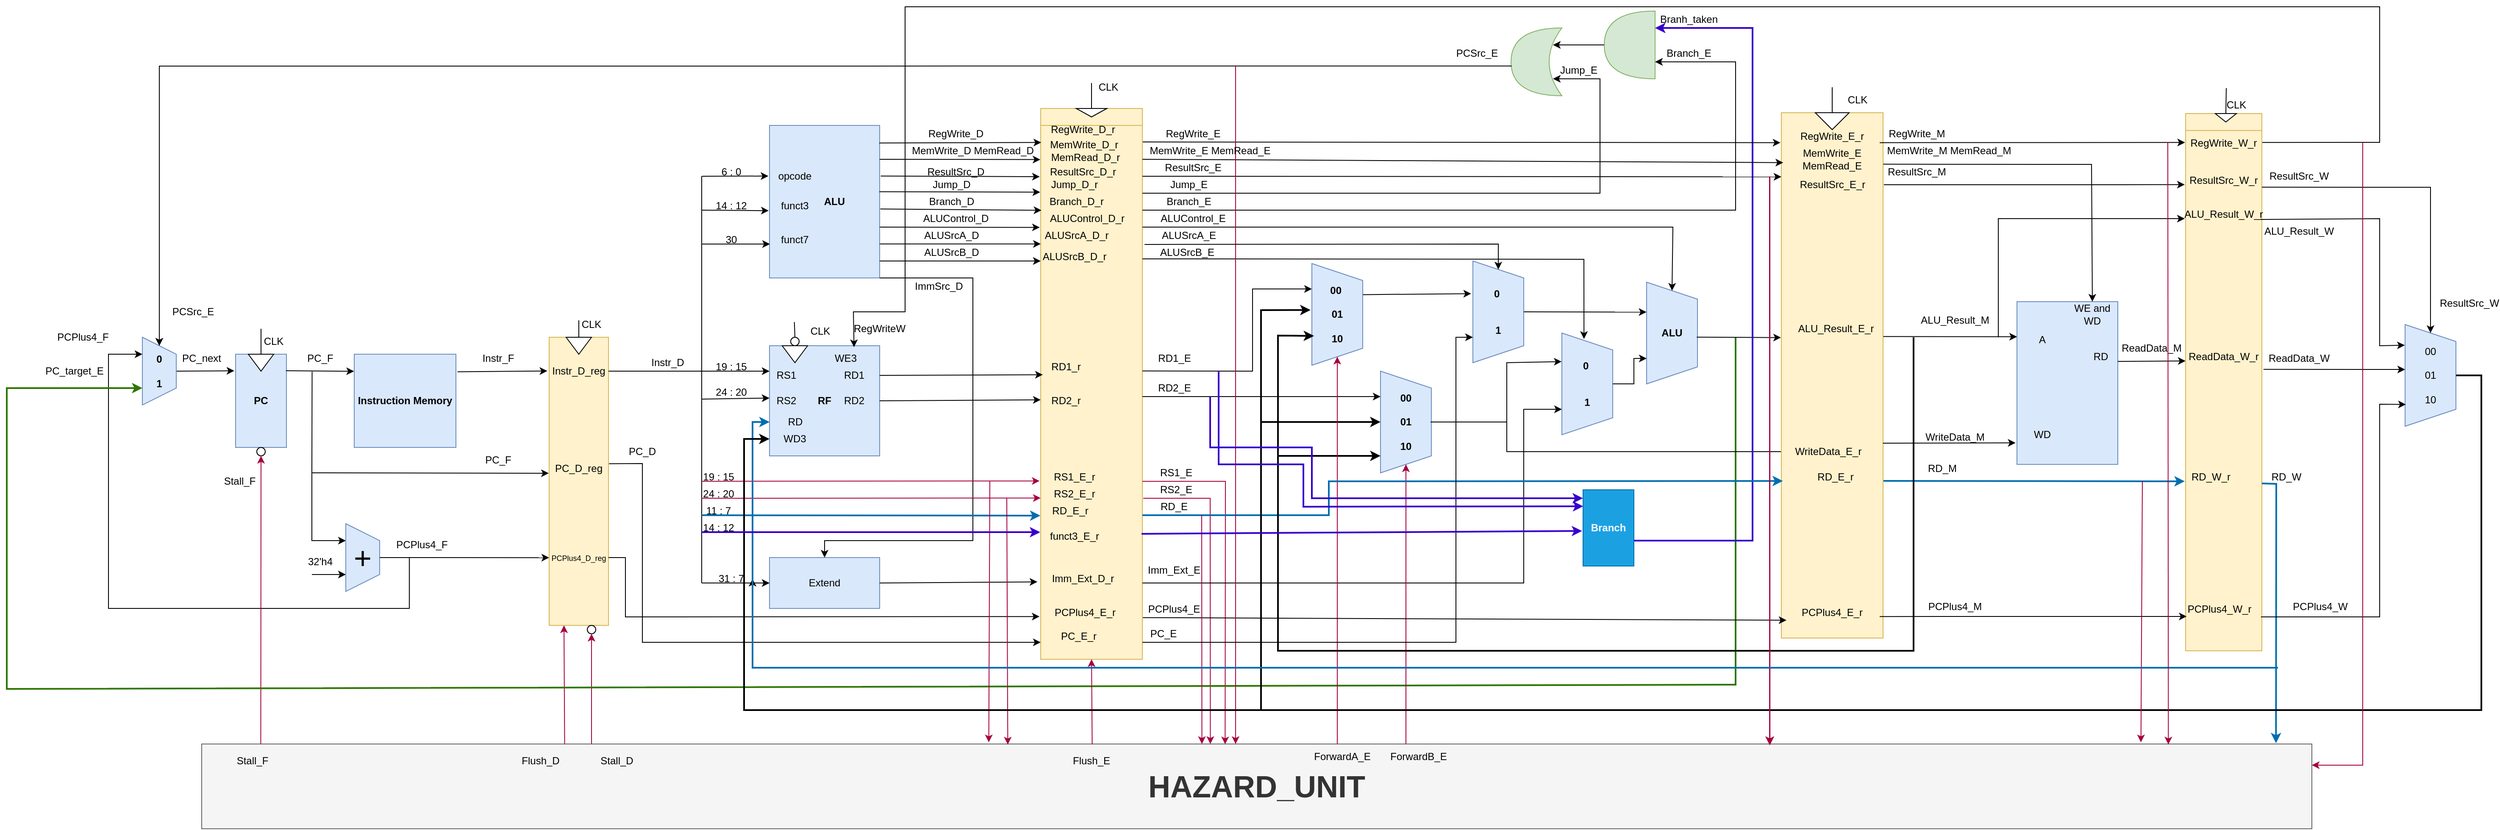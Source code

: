 <mxfile version="26.1.1">
  <diagram name="Page-1" id="536u3g2rE1UL5bsbQHIP">
    <mxGraphModel dx="4233" dy="2070" grid="1" gridSize="10" guides="1" tooltips="1" connect="1" arrows="1" fold="1" page="1" pageScale="1" pageWidth="850" pageHeight="1100" math="0" shadow="0">
      <root>
        <mxCell id="0" />
        <mxCell id="1" parent="0" />
        <mxCell id="pM9iCZV-TTHQBolMVbRH-1" value="&lt;b&gt;PC&lt;/b&gt;" style="rounded=0;whiteSpace=wrap;html=1;fillColor=#dae8fc;strokeColor=#6c8ebf;" vertex="1" parent="1">
          <mxGeometry x="-1490" y="130" width="60" height="110" as="geometry" />
        </mxCell>
        <mxCell id="pM9iCZV-TTHQBolMVbRH-2" value="" style="endArrow=classic;html=1;rounded=0;entryX=-0.025;entryY=0.178;entryDx=0;entryDy=0;entryPerimeter=0;" edge="1" parent="1" target="pM9iCZV-TTHQBolMVbRH-1">
          <mxGeometry width="50" height="50" relative="1" as="geometry">
            <mxPoint x="-1560" y="150" as="sourcePoint" />
            <mxPoint x="-1330" y="230" as="targetPoint" />
          </mxGeometry>
        </mxCell>
        <mxCell id="pM9iCZV-TTHQBolMVbRH-3" value="PC_next" style="text;html=1;align=center;verticalAlign=middle;whiteSpace=wrap;rounded=0;" vertex="1" parent="1">
          <mxGeometry x="-1560" y="120" width="60" height="30" as="geometry" />
        </mxCell>
        <mxCell id="pM9iCZV-TTHQBolMVbRH-5" value="&lt;b&gt;0&lt;/b&gt;&lt;div&gt;&lt;b&gt;&lt;br&gt;&lt;/b&gt;&lt;/div&gt;&lt;div&gt;&lt;b&gt;1&lt;/b&gt;&lt;/div&gt;" style="shape=trapezoid;perimeter=trapezoidPerimeter;whiteSpace=wrap;html=1;fixedSize=1;direction=south;fillColor=#dae8fc;strokeColor=#6c8ebf;" vertex="1" parent="1">
          <mxGeometry x="-1600" y="110" width="40" height="80" as="geometry" />
        </mxCell>
        <mxCell id="pM9iCZV-TTHQBolMVbRH-8" value="" style="endArrow=classic;html=1;rounded=0;entryX=0;entryY=0.5;entryDx=0;entryDy=0;" edge="1" parent="1" target="pM9iCZV-TTHQBolMVbRH-5">
          <mxGeometry width="50" height="50" relative="1" as="geometry">
            <mxPoint x="-1580" y="20" as="sourcePoint" />
            <mxPoint x="-1510" y="210" as="targetPoint" />
          </mxGeometry>
        </mxCell>
        <mxCell id="pM9iCZV-TTHQBolMVbRH-10" value="PCPlus4_F" style="text;html=1;align=center;verticalAlign=middle;whiteSpace=wrap;rounded=0;" vertex="1" parent="1">
          <mxGeometry x="-1700" y="95" width="60" height="30" as="geometry" />
        </mxCell>
        <mxCell id="pM9iCZV-TTHQBolMVbRH-12" value="PC_target_E" style="text;html=1;align=center;verticalAlign=middle;whiteSpace=wrap;rounded=0;" vertex="1" parent="1">
          <mxGeometry x="-1710" y="135" width="60" height="30" as="geometry" />
        </mxCell>
        <mxCell id="pM9iCZV-TTHQBolMVbRH-14" value="&lt;b&gt;Instruction Memory&lt;/b&gt;" style="rounded=0;whiteSpace=wrap;html=1;fillColor=#dae8fc;strokeColor=#6c8ebf;" vertex="1" parent="1">
          <mxGeometry x="-1350" y="130" width="120" height="110" as="geometry" />
        </mxCell>
        <mxCell id="pM9iCZV-TTHQBolMVbRH-15" value="" style="endArrow=classic;html=1;rounded=0;exitX=0.99;exitY=0.177;exitDx=0;exitDy=0;exitPerimeter=0;entryX=-0.002;entryY=0.183;entryDx=0;entryDy=0;entryPerimeter=0;" edge="1" parent="1" source="pM9iCZV-TTHQBolMVbRH-1" target="pM9iCZV-TTHQBolMVbRH-14">
          <mxGeometry width="50" height="50" relative="1" as="geometry">
            <mxPoint x="-1380" y="220" as="sourcePoint" />
            <mxPoint x="-1330" y="170" as="targetPoint" />
          </mxGeometry>
        </mxCell>
        <mxCell id="pM9iCZV-TTHQBolMVbRH-16" value="PC_F" style="text;html=1;align=center;verticalAlign=middle;whiteSpace=wrap;rounded=0;" vertex="1" parent="1">
          <mxGeometry x="-1420" y="120" width="60" height="30" as="geometry" />
        </mxCell>
        <mxCell id="pM9iCZV-TTHQBolMVbRH-17" value="" style="rounded=0;whiteSpace=wrap;html=1;fillColor=#fff2cc;strokeColor=#d6b656;" vertex="1" parent="1">
          <mxGeometry x="-1120" y="110" width="70" height="340" as="geometry" />
        </mxCell>
        <mxCell id="pM9iCZV-TTHQBolMVbRH-18" value="Instr_D_reg" style="text;html=1;align=center;verticalAlign=middle;whiteSpace=wrap;rounded=0;" vertex="1" parent="1">
          <mxGeometry x="-1115" y="135" width="60" height="30" as="geometry" />
        </mxCell>
        <mxCell id="pM9iCZV-TTHQBolMVbRH-19" value="" style="endArrow=classic;html=1;rounded=0;exitX=1.015;exitY=0.189;exitDx=0;exitDy=0;exitPerimeter=0;entryX=-0.031;entryY=0.117;entryDx=0;entryDy=0;entryPerimeter=0;" edge="1" parent="1" source="pM9iCZV-TTHQBolMVbRH-14" target="pM9iCZV-TTHQBolMVbRH-17">
          <mxGeometry width="50" height="50" relative="1" as="geometry">
            <mxPoint x="-1220" y="220" as="sourcePoint" />
            <mxPoint x="-1130" y="160" as="targetPoint" />
          </mxGeometry>
        </mxCell>
        <mxCell id="pM9iCZV-TTHQBolMVbRH-20" value="Instr_F" style="text;html=1;align=center;verticalAlign=middle;whiteSpace=wrap;rounded=0;" vertex="1" parent="1">
          <mxGeometry x="-1210" y="120" width="60" height="30" as="geometry" />
        </mxCell>
        <mxCell id="pM9iCZV-TTHQBolMVbRH-21" value="" style="endArrow=classic;html=1;rounded=0;entryX=-0.006;entryY=0.472;entryDx=0;entryDy=0;entryPerimeter=0;exitX=0.338;exitY=1.02;exitDx=0;exitDy=0;exitPerimeter=0;" edge="1" parent="1" source="pM9iCZV-TTHQBolMVbRH-16" target="pM9iCZV-TTHQBolMVbRH-17">
          <mxGeometry width="50" height="50" relative="1" as="geometry">
            <mxPoint x="-1220" y="160" as="sourcePoint" />
            <mxPoint x="-1170" y="110" as="targetPoint" />
            <Array as="points">
              <mxPoint x="-1400" y="270" />
            </Array>
          </mxGeometry>
        </mxCell>
        <mxCell id="pM9iCZV-TTHQBolMVbRH-22" value="PC_F" style="text;html=1;align=center;verticalAlign=middle;whiteSpace=wrap;rounded=0;" vertex="1" parent="1">
          <mxGeometry x="-1210" y="240" width="60" height="30" as="geometry" />
        </mxCell>
        <mxCell id="pM9iCZV-TTHQBolMVbRH-23" value="PC_D_reg" style="text;html=1;align=center;verticalAlign=middle;whiteSpace=wrap;rounded=0;" vertex="1" parent="1">
          <mxGeometry x="-1115" y="250" width="60" height="30" as="geometry" />
        </mxCell>
        <mxCell id="pM9iCZV-TTHQBolMVbRH-24" value="&lt;font style=&quot;font-size: 36px;&quot;&gt;+&lt;/font&gt;" style="shape=trapezoid;perimeter=trapezoidPerimeter;whiteSpace=wrap;html=1;fixedSize=1;direction=south;fillColor=#dae8fc;strokeColor=#6c8ebf;" vertex="1" parent="1">
          <mxGeometry x="-1360" y="330" width="40" height="80" as="geometry" />
        </mxCell>
        <mxCell id="pM9iCZV-TTHQBolMVbRH-25" value="" style="endArrow=classic;html=1;rounded=0;entryX=0.25;entryY=1;entryDx=0;entryDy=0;" edge="1" parent="1" target="pM9iCZV-TTHQBolMVbRH-24">
          <mxGeometry width="50" height="50" relative="1" as="geometry">
            <mxPoint x="-1400" y="270" as="sourcePoint" />
            <mxPoint x="-1220" y="320" as="targetPoint" />
            <Array as="points">
              <mxPoint x="-1400" y="350" />
            </Array>
          </mxGeometry>
        </mxCell>
        <mxCell id="pM9iCZV-TTHQBolMVbRH-26" value="" style="endArrow=classic;html=1;rounded=0;entryX=0.75;entryY=1;entryDx=0;entryDy=0;" edge="1" parent="1" target="pM9iCZV-TTHQBolMVbRH-24">
          <mxGeometry width="50" height="50" relative="1" as="geometry">
            <mxPoint x="-1400" y="390" as="sourcePoint" />
            <mxPoint x="-1350" y="340" as="targetPoint" />
          </mxGeometry>
        </mxCell>
        <mxCell id="pM9iCZV-TTHQBolMVbRH-27" value="32&#39;h4" style="text;html=1;align=center;verticalAlign=middle;whiteSpace=wrap;rounded=0;" vertex="1" parent="1">
          <mxGeometry x="-1420" y="360" width="60" height="30" as="geometry" />
        </mxCell>
        <mxCell id="pM9iCZV-TTHQBolMVbRH-28" value="" style="endArrow=classic;html=1;rounded=0;exitX=0.5;exitY=0;exitDx=0;exitDy=0;entryX=0;entryY=0.765;entryDx=0;entryDy=0;entryPerimeter=0;" edge="1" parent="1" source="pM9iCZV-TTHQBolMVbRH-24" target="pM9iCZV-TTHQBolMVbRH-17">
          <mxGeometry width="50" height="50" relative="1" as="geometry">
            <mxPoint x="-1350" y="420" as="sourcePoint" />
            <mxPoint x="-1300" y="370" as="targetPoint" />
          </mxGeometry>
        </mxCell>
        <mxCell id="pM9iCZV-TTHQBolMVbRH-29" value="PCPlus4_F" style="text;html=1;align=center;verticalAlign=middle;whiteSpace=wrap;rounded=0;" vertex="1" parent="1">
          <mxGeometry x="-1300" y="340" width="60" height="30" as="geometry" />
        </mxCell>
        <mxCell id="pM9iCZV-TTHQBolMVbRH-30" value="" style="endArrow=classic;html=1;rounded=0;exitX=0.25;exitY=1;exitDx=0;exitDy=0;entryX=0.25;entryY=1;entryDx=0;entryDy=0;" edge="1" parent="1" source="pM9iCZV-TTHQBolMVbRH-29" target="pM9iCZV-TTHQBolMVbRH-5">
          <mxGeometry width="50" height="50" relative="1" as="geometry">
            <mxPoint x="-1530" y="390" as="sourcePoint" />
            <mxPoint x="-1480" y="340" as="targetPoint" />
            <Array as="points">
              <mxPoint x="-1285" y="430" />
              <mxPoint x="-1640" y="430" />
              <mxPoint x="-1640" y="130" />
            </Array>
          </mxGeometry>
        </mxCell>
        <mxCell id="pM9iCZV-TTHQBolMVbRH-31" value="" style="triangle;whiteSpace=wrap;html=1;direction=south;" vertex="1" parent="1">
          <mxGeometry x="-1475" y="130" width="30" height="20" as="geometry" />
        </mxCell>
        <mxCell id="pM9iCZV-TTHQBolMVbRH-32" value="" style="endArrow=none;html=1;rounded=0;exitX=0;exitY=0.5;exitDx=0;exitDy=0;" edge="1" parent="1" source="pM9iCZV-TTHQBolMVbRH-31">
          <mxGeometry width="50" height="50" relative="1" as="geometry">
            <mxPoint x="-1500" y="140" as="sourcePoint" />
            <mxPoint x="-1460" y="100" as="targetPoint" />
          </mxGeometry>
        </mxCell>
        <mxCell id="pM9iCZV-TTHQBolMVbRH-33" value="CLK" style="text;html=1;align=center;verticalAlign=middle;whiteSpace=wrap;rounded=0;" vertex="1" parent="1">
          <mxGeometry x="-1475" y="100" width="60" height="30" as="geometry" />
        </mxCell>
        <mxCell id="pM9iCZV-TTHQBolMVbRH-34" value="" style="triangle;whiteSpace=wrap;html=1;direction=south;" vertex="1" parent="1">
          <mxGeometry x="-1100" y="110" width="30" height="20" as="geometry" />
        </mxCell>
        <mxCell id="pM9iCZV-TTHQBolMVbRH-35" value="" style="endArrow=none;html=1;rounded=0;exitX=0;exitY=0.5;exitDx=0;exitDy=0;" edge="1" parent="1" source="pM9iCZV-TTHQBolMVbRH-34">
          <mxGeometry width="50" height="50" relative="1" as="geometry">
            <mxPoint x="-1110" y="120" as="sourcePoint" />
            <mxPoint x="-1085" y="90" as="targetPoint" />
          </mxGeometry>
        </mxCell>
        <mxCell id="pM9iCZV-TTHQBolMVbRH-36" value="CLK" style="text;html=1;align=center;verticalAlign=middle;whiteSpace=wrap;rounded=0;" vertex="1" parent="1">
          <mxGeometry x="-1100" y="80" width="60" height="30" as="geometry" />
        </mxCell>
        <mxCell id="pM9iCZV-TTHQBolMVbRH-37" value="&lt;font style=&quot;font-size: 9px;&quot;&gt;PCPlus4_D_reg&lt;/font&gt;" style="text;html=1;align=center;verticalAlign=middle;whiteSpace=wrap;rounded=0;" vertex="1" parent="1">
          <mxGeometry x="-1110" y="357.5" width="50" height="25" as="geometry" />
        </mxCell>
        <mxCell id="pM9iCZV-TTHQBolMVbRH-38" value="" style="ellipse;whiteSpace=wrap;html=1;aspect=fixed;" vertex="1" parent="1">
          <mxGeometry x="-1465" y="240" width="10" height="10" as="geometry" />
        </mxCell>
        <mxCell id="pM9iCZV-TTHQBolMVbRH-39" value="" style="endArrow=classic;html=1;rounded=0;entryX=0.5;entryY=1;entryDx=0;entryDy=0;exitX=0.028;exitY=0.006;exitDx=0;exitDy=0;exitPerimeter=0;fillColor=#d80073;strokeColor=#A50040;" edge="1" parent="1" target="pM9iCZV-TTHQBolMVbRH-38" source="pM9iCZV-TTHQBolMVbRH-349">
          <mxGeometry width="50" height="50" relative="1" as="geometry">
            <mxPoint x="-1460" y="550" as="sourcePoint" />
            <mxPoint x="-1370" y="290" as="targetPoint" />
          </mxGeometry>
        </mxCell>
        <mxCell id="pM9iCZV-TTHQBolMVbRH-40" value="Stall_F" style="text;html=1;align=center;verticalAlign=middle;whiteSpace=wrap;rounded=0;" vertex="1" parent="1">
          <mxGeometry x="-1515" y="265" width="60" height="30" as="geometry" />
        </mxCell>
        <mxCell id="pM9iCZV-TTHQBolMVbRH-41" value="" style="endArrow=classic;html=1;rounded=0;entryX=0.25;entryY=1;entryDx=0;entryDy=0;exitX=0.172;exitY=0.011;exitDx=0;exitDy=0;exitPerimeter=0;fillColor=#d80073;strokeColor=#A50040;" edge="1" parent="1" target="pM9iCZV-TTHQBolMVbRH-17" source="pM9iCZV-TTHQBolMVbRH-349">
          <mxGeometry width="50" height="50" relative="1" as="geometry">
            <mxPoint x="-1103" y="550" as="sourcePoint" />
            <mxPoint x="-1050" y="460" as="targetPoint" />
          </mxGeometry>
        </mxCell>
        <mxCell id="pM9iCZV-TTHQBolMVbRH-43" value="" style="ellipse;whiteSpace=wrap;html=1;aspect=fixed;" vertex="1" parent="1">
          <mxGeometry x="-1075" y="450" width="10" height="10" as="geometry" />
        </mxCell>
        <mxCell id="pM9iCZV-TTHQBolMVbRH-44" value="" style="endArrow=classic;html=1;rounded=0;entryX=0.5;entryY=1;entryDx=0;entryDy=0;fillColor=#d80073;strokeColor=#A50040;" edge="1" parent="1" target="pM9iCZV-TTHQBolMVbRH-43">
          <mxGeometry width="50" height="50" relative="1" as="geometry">
            <mxPoint x="-1070" y="590" as="sourcePoint" />
            <mxPoint x="-1040" y="420" as="targetPoint" />
          </mxGeometry>
        </mxCell>
        <mxCell id="pM9iCZV-TTHQBolMVbRH-53" value="Instr_D" style="text;html=1;align=center;verticalAlign=middle;whiteSpace=wrap;rounded=0;" vertex="1" parent="1">
          <mxGeometry x="-1010" y="125" width="60" height="30" as="geometry" />
        </mxCell>
        <mxCell id="pM9iCZV-TTHQBolMVbRH-54" value="PC_D" style="text;html=1;align=center;verticalAlign=middle;whiteSpace=wrap;rounded=0;" vertex="1" parent="1">
          <mxGeometry x="-1040" y="225" width="60" height="40" as="geometry" />
        </mxCell>
        <mxCell id="pM9iCZV-TTHQBolMVbRH-61" value="PCSrc_E" style="text;html=1;align=center;verticalAlign=middle;whiteSpace=wrap;rounded=0;" vertex="1" parent="1">
          <mxGeometry x="-1570" y="65" width="60" height="30" as="geometry" />
        </mxCell>
        <mxCell id="pM9iCZV-TTHQBolMVbRH-63" value="&lt;b&gt;RF&lt;/b&gt;" style="rounded=0;whiteSpace=wrap;html=1;fillColor=#dae8fc;strokeColor=#6c8ebf;" vertex="1" parent="1">
          <mxGeometry x="-860" y="120" width="130" height="130" as="geometry" />
        </mxCell>
        <mxCell id="pM9iCZV-TTHQBolMVbRH-64" value="&lt;b&gt;&amp;nbsp; &amp;nbsp; &amp;nbsp; &amp;nbsp;ALU&lt;/b&gt;" style="rounded=0;whiteSpace=wrap;html=1;fillColor=#dae8fc;strokeColor=#6c8ebf;" vertex="1" parent="1">
          <mxGeometry x="-860" y="-140" width="130" height="180" as="geometry" />
        </mxCell>
        <mxCell id="pM9iCZV-TTHQBolMVbRH-65" value="" style="endArrow=classic;html=1;rounded=0;" edge="1" parent="1">
          <mxGeometry width="50" height="50" relative="1" as="geometry">
            <mxPoint x="-1050" y="150" as="sourcePoint" />
            <mxPoint x="-860" y="150" as="targetPoint" />
          </mxGeometry>
        </mxCell>
        <mxCell id="pM9iCZV-TTHQBolMVbRH-66" value="" style="endArrow=none;html=1;rounded=0;" edge="1" parent="1">
          <mxGeometry width="50" height="50" relative="1" as="geometry">
            <mxPoint x="-940" y="400" as="sourcePoint" />
            <mxPoint x="-940" y="-80" as="targetPoint" />
          </mxGeometry>
        </mxCell>
        <mxCell id="pM9iCZV-TTHQBolMVbRH-67" value="" style="endArrow=classic;html=1;rounded=0;entryX=-0.01;entryY=0.332;entryDx=0;entryDy=0;entryPerimeter=0;" edge="1" parent="1" target="pM9iCZV-TTHQBolMVbRH-64">
          <mxGeometry width="50" height="50" relative="1" as="geometry">
            <mxPoint x="-940" y="-80" as="sourcePoint" />
            <mxPoint x="-840" y="-110" as="targetPoint" />
          </mxGeometry>
        </mxCell>
        <mxCell id="pM9iCZV-TTHQBolMVbRH-68" value="6 : 0" style="text;html=1;align=center;verticalAlign=middle;whiteSpace=wrap;rounded=0;" vertex="1" parent="1">
          <mxGeometry x="-935" y="-100" width="60" height="30" as="geometry" />
        </mxCell>
        <mxCell id="pM9iCZV-TTHQBolMVbRH-69" value="" style="endArrow=classic;html=1;rounded=0;entryX=-0.007;entryY=0.559;entryDx=0;entryDy=0;entryPerimeter=0;" edge="1" parent="1" target="pM9iCZV-TTHQBolMVbRH-64">
          <mxGeometry width="50" height="50" relative="1" as="geometry">
            <mxPoint x="-940" y="-40" as="sourcePoint" />
            <mxPoint x="-850" y="-60" as="targetPoint" />
          </mxGeometry>
        </mxCell>
        <mxCell id="pM9iCZV-TTHQBolMVbRH-70" value="14 : 12" style="text;html=1;align=center;verticalAlign=middle;whiteSpace=wrap;rounded=0;" vertex="1" parent="1">
          <mxGeometry x="-935" y="-50" width="60" height="10" as="geometry" />
        </mxCell>
        <mxCell id="pM9iCZV-TTHQBolMVbRH-71" value="" style="endArrow=classic;html=1;rounded=0;entryX=0.004;entryY=0.778;entryDx=0;entryDy=0;entryPerimeter=0;" edge="1" parent="1" target="pM9iCZV-TTHQBolMVbRH-64">
          <mxGeometry width="50" height="50" relative="1" as="geometry">
            <mxPoint x="-940" as="sourcePoint" />
            <mxPoint x="-850" y="-60" as="targetPoint" />
          </mxGeometry>
        </mxCell>
        <mxCell id="pM9iCZV-TTHQBolMVbRH-72" value="30" style="text;html=1;align=center;verticalAlign=middle;whiteSpace=wrap;rounded=0;" vertex="1" parent="1">
          <mxGeometry x="-935" y="-20" width="60" height="30" as="geometry" />
        </mxCell>
        <mxCell id="pM9iCZV-TTHQBolMVbRH-73" value="19 : 15" style="text;html=1;align=center;verticalAlign=middle;whiteSpace=wrap;rounded=0;" vertex="1" parent="1">
          <mxGeometry x="-935" y="130" width="60" height="30" as="geometry" />
        </mxCell>
        <mxCell id="pM9iCZV-TTHQBolMVbRH-74" value="" style="endArrow=classic;html=1;rounded=0;entryX=0;entryY=0.475;entryDx=0;entryDy=0;entryPerimeter=0;" edge="1" parent="1" target="pM9iCZV-TTHQBolMVbRH-63">
          <mxGeometry width="50" height="50" relative="1" as="geometry">
            <mxPoint x="-940" y="183" as="sourcePoint" />
            <mxPoint x="-840" y="160" as="targetPoint" />
          </mxGeometry>
        </mxCell>
        <mxCell id="pM9iCZV-TTHQBolMVbRH-75" value="24 : 20" style="text;html=1;align=center;verticalAlign=middle;whiteSpace=wrap;rounded=0;" vertex="1" parent="1">
          <mxGeometry x="-935" y="160" width="60" height="30" as="geometry" />
        </mxCell>
        <mxCell id="pM9iCZV-TTHQBolMVbRH-182" value="" style="edgeStyle=orthogonalEdgeStyle;rounded=0;orthogonalLoop=1;jettySize=auto;html=1;" edge="1" parent="1" source="pM9iCZV-TTHQBolMVbRH-76" target="pM9iCZV-TTHQBolMVbRH-78">
          <mxGeometry relative="1" as="geometry" />
        </mxCell>
        <mxCell id="pM9iCZV-TTHQBolMVbRH-76" value="Extend" style="rounded=0;whiteSpace=wrap;html=1;fillColor=#dae8fc;strokeColor=#6c8ebf;" vertex="1" parent="1">
          <mxGeometry x="-860" y="370" width="130" height="60" as="geometry" />
        </mxCell>
        <mxCell id="pM9iCZV-TTHQBolMVbRH-77" value="" style="endArrow=classic;html=1;rounded=0;" edge="1" parent="1" target="pM9iCZV-TTHQBolMVbRH-76">
          <mxGeometry width="50" height="50" relative="1" as="geometry">
            <mxPoint x="-940" y="400" as="sourcePoint" />
            <mxPoint x="-840" y="290" as="targetPoint" />
          </mxGeometry>
        </mxCell>
        <mxCell id="pM9iCZV-TTHQBolMVbRH-78" value="31 : 7" style="text;html=1;align=center;verticalAlign=middle;whiteSpace=wrap;rounded=0;" vertex="1" parent="1">
          <mxGeometry x="-935" y="380" width="60" height="30" as="geometry" />
        </mxCell>
        <mxCell id="pM9iCZV-TTHQBolMVbRH-79" value="" style="rounded=0;whiteSpace=wrap;html=1;fillColor=#fff2cc;strokeColor=#d6b656;" vertex="1" parent="1">
          <mxGeometry x="-540" y="-140" width="120" height="630" as="geometry" />
        </mxCell>
        <mxCell id="pM9iCZV-TTHQBolMVbRH-80" value="" style="endArrow=classic;html=1;rounded=0;exitX=0.996;exitY=0.115;exitDx=0;exitDy=0;exitPerimeter=0;entryX=0.005;entryY=0.032;entryDx=0;entryDy=0;entryPerimeter=0;" edge="1" parent="1" source="pM9iCZV-TTHQBolMVbRH-64" target="pM9iCZV-TTHQBolMVbRH-79">
          <mxGeometry width="50" height="50" relative="1" as="geometry">
            <mxPoint x="-640" y="-50" as="sourcePoint" />
            <mxPoint x="-590" y="-100" as="targetPoint" />
          </mxGeometry>
        </mxCell>
        <mxCell id="pM9iCZV-TTHQBolMVbRH-81" value="" style="endArrow=classic;html=1;rounded=0;exitX=1;exitY=0.222;exitDx=0;exitDy=0;exitPerimeter=0;entryX=-0.003;entryY=0.064;entryDx=0;entryDy=0;entryPerimeter=0;" edge="1" parent="1" source="pM9iCZV-TTHQBolMVbRH-64" target="pM9iCZV-TTHQBolMVbRH-79">
          <mxGeometry width="50" height="50" relative="1" as="geometry">
            <mxPoint x="-670" y="-60" as="sourcePoint" />
            <mxPoint x="-620" y="-110" as="targetPoint" />
          </mxGeometry>
        </mxCell>
        <mxCell id="pM9iCZV-TTHQBolMVbRH-82" value="" style="endArrow=classic;html=1;rounded=0;exitX=1.01;exitY=0.332;exitDx=0;exitDy=0;exitPerimeter=0;entryX=-0.009;entryY=0.096;entryDx=0;entryDy=0;entryPerimeter=0;" edge="1" parent="1" source="pM9iCZV-TTHQBolMVbRH-64" target="pM9iCZV-TTHQBolMVbRH-79">
          <mxGeometry width="50" height="50" relative="1" as="geometry">
            <mxPoint x="-670" y="-60" as="sourcePoint" />
            <mxPoint x="-620" y="-110" as="targetPoint" />
          </mxGeometry>
        </mxCell>
        <mxCell id="pM9iCZV-TTHQBolMVbRH-83" value="" style="endArrow=classic;html=1;rounded=0;exitX=0.997;exitY=0.435;exitDx=0;exitDy=0;exitPerimeter=0;entryX=-0.005;entryY=0.125;entryDx=0;entryDy=0;entryPerimeter=0;" edge="1" parent="1" source="pM9iCZV-TTHQBolMVbRH-64" target="pM9iCZV-TTHQBolMVbRH-79">
          <mxGeometry width="50" height="50" relative="1" as="geometry">
            <mxPoint x="-650" y="-30" as="sourcePoint" />
            <mxPoint x="-600" y="-80" as="targetPoint" />
          </mxGeometry>
        </mxCell>
        <mxCell id="pM9iCZV-TTHQBolMVbRH-84" value="" style="endArrow=classic;html=1;rounded=0;exitX=1.006;exitY=0.548;exitDx=0;exitDy=0;exitPerimeter=0;entryX=0.007;entryY=0.159;entryDx=0;entryDy=0;entryPerimeter=0;" edge="1" parent="1" source="pM9iCZV-TTHQBolMVbRH-64" target="pM9iCZV-TTHQBolMVbRH-79">
          <mxGeometry width="50" height="50" relative="1" as="geometry">
            <mxPoint x="-650" y="-20" as="sourcePoint" />
            <mxPoint x="-600" y="-70" as="targetPoint" />
          </mxGeometry>
        </mxCell>
        <mxCell id="pM9iCZV-TTHQBolMVbRH-85" value="" style="endArrow=classic;html=1;rounded=0;exitX=1;exitY=0.667;exitDx=0;exitDy=0;exitPerimeter=0;entryX=-0.009;entryY=0.191;entryDx=0;entryDy=0;entryPerimeter=0;" edge="1" parent="1" source="pM9iCZV-TTHQBolMVbRH-64" target="pM9iCZV-TTHQBolMVbRH-79">
          <mxGeometry width="50" height="50" relative="1" as="geometry">
            <mxPoint x="-650" y="-20" as="sourcePoint" />
            <mxPoint x="-600" y="-70" as="targetPoint" />
          </mxGeometry>
        </mxCell>
        <mxCell id="pM9iCZV-TTHQBolMVbRH-86" value="" style="endArrow=classic;html=1;rounded=0;exitX=1;exitY=0.777;exitDx=0;exitDy=0;exitPerimeter=0;entryX=0.001;entryY=0.222;entryDx=0;entryDy=0;entryPerimeter=0;" edge="1" parent="1" source="pM9iCZV-TTHQBolMVbRH-64" target="pM9iCZV-TTHQBolMVbRH-79">
          <mxGeometry width="50" height="50" relative="1" as="geometry">
            <mxPoint x="-650" y="-20" as="sourcePoint" />
            <mxPoint x="-600" y="-70" as="targetPoint" />
          </mxGeometry>
        </mxCell>
        <mxCell id="pM9iCZV-TTHQBolMVbRH-87" value="RegWrite_D" style="text;html=1;align=center;verticalAlign=middle;whiteSpace=wrap;rounded=0;" vertex="1" parent="1">
          <mxGeometry x="-670" y="-150" width="60" height="40" as="geometry" />
        </mxCell>
        <mxCell id="pM9iCZV-TTHQBolMVbRH-88" value="ResultSrc_D" style="text;html=1;align=center;verticalAlign=middle;whiteSpace=wrap;rounded=0;" vertex="1" parent="1">
          <mxGeometry x="-670" y="-105" width="60" height="40" as="geometry" />
        </mxCell>
        <mxCell id="pM9iCZV-TTHQBolMVbRH-89" value="MemWrite_D MemRead_D" style="text;html=1;align=center;verticalAlign=middle;whiteSpace=wrap;rounded=0;" vertex="1" parent="1">
          <mxGeometry x="-720" y="-130" width="200" height="40" as="geometry" />
        </mxCell>
        <mxCell id="pM9iCZV-TTHQBolMVbRH-90" value="Jump_D" style="text;html=1;align=center;verticalAlign=middle;whiteSpace=wrap;rounded=0;" vertex="1" parent="1">
          <mxGeometry x="-680" y="-80" width="70" height="20" as="geometry" />
        </mxCell>
        <mxCell id="pM9iCZV-TTHQBolMVbRH-91" value="Branch_D" style="text;html=1;align=center;verticalAlign=middle;whiteSpace=wrap;rounded=0;" vertex="1" parent="1">
          <mxGeometry x="-680" y="-65" width="70" height="30" as="geometry" />
        </mxCell>
        <mxCell id="pM9iCZV-TTHQBolMVbRH-92" value="ALUControl_D" style="text;html=1;align=center;verticalAlign=middle;whiteSpace=wrap;rounded=0;" vertex="1" parent="1">
          <mxGeometry x="-680" y="-40" width="80" height="20" as="geometry" />
        </mxCell>
        <mxCell id="pM9iCZV-TTHQBolMVbRH-93" value="ALUSrcA_D" style="text;html=1;align=center;verticalAlign=middle;whiteSpace=wrap;rounded=0;" vertex="1" parent="1">
          <mxGeometry x="-680" y="-20" width="70" height="20" as="geometry" />
        </mxCell>
        <mxCell id="pM9iCZV-TTHQBolMVbRH-94" value="" style="endArrow=classic;html=1;rounded=0;entryX=0.5;entryY=0;entryDx=0;entryDy=0;exitX=1;exitY=1;exitDx=0;exitDy=0;" edge="1" parent="1" source="pM9iCZV-TTHQBolMVbRH-64" target="pM9iCZV-TTHQBolMVbRH-76">
          <mxGeometry width="50" height="50" relative="1" as="geometry">
            <mxPoint x="-780" y="220" as="sourcePoint" />
            <mxPoint x="-730" y="170" as="targetPoint" />
            <Array as="points">
              <mxPoint x="-620" y="40" />
              <mxPoint x="-620" y="350" />
              <mxPoint x="-795" y="350" />
            </Array>
          </mxGeometry>
        </mxCell>
        <mxCell id="pM9iCZV-TTHQBolMVbRH-95" value="ImmSrc_D" style="text;html=1;align=center;verticalAlign=middle;whiteSpace=wrap;rounded=0;" vertex="1" parent="1">
          <mxGeometry x="-690" y="40" width="60" height="20" as="geometry" />
        </mxCell>
        <mxCell id="pM9iCZV-TTHQBolMVbRH-96" value="opcode" style="text;html=1;align=center;verticalAlign=middle;whiteSpace=wrap;rounded=0;" vertex="1" parent="1">
          <mxGeometry x="-860" y="-95" width="60" height="30" as="geometry" />
        </mxCell>
        <mxCell id="pM9iCZV-TTHQBolMVbRH-97" value="funct3" style="text;html=1;align=center;verticalAlign=middle;whiteSpace=wrap;rounded=0;" vertex="1" parent="1">
          <mxGeometry x="-860" y="-60" width="60" height="30" as="geometry" />
        </mxCell>
        <mxCell id="pM9iCZV-TTHQBolMVbRH-98" value="funct7" style="text;html=1;align=center;verticalAlign=middle;whiteSpace=wrap;rounded=0;" vertex="1" parent="1">
          <mxGeometry x="-860" y="-20" width="60" height="30" as="geometry" />
        </mxCell>
        <mxCell id="pM9iCZV-TTHQBolMVbRH-100" value="WE3" style="text;html=1;align=center;verticalAlign=middle;whiteSpace=wrap;rounded=0;" vertex="1" parent="1">
          <mxGeometry x="-800" y="120" width="60" height="30" as="geometry" />
        </mxCell>
        <mxCell id="pM9iCZV-TTHQBolMVbRH-101" value="RS1" style="text;html=1;align=center;verticalAlign=middle;whiteSpace=wrap;rounded=0;" vertex="1" parent="1">
          <mxGeometry x="-870" y="140" width="60" height="30" as="geometry" />
        </mxCell>
        <mxCell id="pM9iCZV-TTHQBolMVbRH-102" value="RS2" style="text;html=1;align=center;verticalAlign=middle;whiteSpace=wrap;rounded=0;" vertex="1" parent="1">
          <mxGeometry x="-870" y="170" width="60" height="30" as="geometry" />
        </mxCell>
        <mxCell id="pM9iCZV-TTHQBolMVbRH-103" value="RD1" style="text;html=1;align=center;verticalAlign=middle;whiteSpace=wrap;rounded=0;" vertex="1" parent="1">
          <mxGeometry x="-790" y="140" width="60" height="30" as="geometry" />
        </mxCell>
        <mxCell id="pM9iCZV-TTHQBolMVbRH-104" value="RD2" style="text;html=1;align=center;verticalAlign=middle;whiteSpace=wrap;rounded=0;" vertex="1" parent="1">
          <mxGeometry x="-790" y="170" width="60" height="30" as="geometry" />
        </mxCell>
        <mxCell id="pM9iCZV-TTHQBolMVbRH-105" value="" style="endArrow=classic;html=1;rounded=0;exitX=1;exitY=0.5;exitDx=0;exitDy=0;entryX=0.021;entryY=0.467;entryDx=0;entryDy=0;entryPerimeter=0;" edge="1" parent="1" source="pM9iCZV-TTHQBolMVbRH-103" target="pM9iCZV-TTHQBolMVbRH-79">
          <mxGeometry width="50" height="50" relative="1" as="geometry">
            <mxPoint x="-700" y="220" as="sourcePoint" />
            <mxPoint x="-650" y="170" as="targetPoint" />
          </mxGeometry>
        </mxCell>
        <mxCell id="pM9iCZV-TTHQBolMVbRH-106" value="" style="endArrow=classic;html=1;rounded=0;exitX=1;exitY=0.5;exitDx=0;exitDy=0;entryX=0;entryY=0.514;entryDx=0;entryDy=0;entryPerimeter=0;" edge="1" parent="1" source="pM9iCZV-TTHQBolMVbRH-104" target="pM9iCZV-TTHQBolMVbRH-79">
          <mxGeometry width="50" height="50" relative="1" as="geometry">
            <mxPoint x="-700" y="150" as="sourcePoint" />
            <mxPoint x="-650" y="100" as="targetPoint" />
          </mxGeometry>
        </mxCell>
        <mxCell id="pM9iCZV-TTHQBolMVbRH-108" value="" style="endArrow=classic;html=1;rounded=0;exitX=1;exitY=0.5;exitDx=0;exitDy=0;entryX=-0.033;entryY=0.855;entryDx=0;entryDy=0;entryPerimeter=0;" edge="1" parent="1" source="pM9iCZV-TTHQBolMVbRH-76" target="pM9iCZV-TTHQBolMVbRH-79">
          <mxGeometry width="50" height="50" relative="1" as="geometry">
            <mxPoint x="-710" y="420" as="sourcePoint" />
            <mxPoint x="-660" y="370" as="targetPoint" />
          </mxGeometry>
        </mxCell>
        <mxCell id="pM9iCZV-TTHQBolMVbRH-109" value="" style="endArrow=classic;html=1;rounded=0;entryX=0;entryY=0.75;entryDx=0;entryDy=0;exitX=1.009;exitY=0.439;exitDx=0;exitDy=0;exitPerimeter=0;" edge="1" parent="1" target="pM9iCZV-TTHQBolMVbRH-132" source="pM9iCZV-TTHQBolMVbRH-17">
          <mxGeometry width="50" height="50" relative="1" as="geometry">
            <mxPoint x="-1050" y="270" as="sourcePoint" />
            <mxPoint x="-198.671" y="410" as="targetPoint" />
            <Array as="points">
              <mxPoint x="-1010" y="259" />
              <mxPoint x="-1010" y="470" />
            </Array>
          </mxGeometry>
        </mxCell>
        <mxCell id="pM9iCZV-TTHQBolMVbRH-110" value="" style="endArrow=classic;html=1;rounded=0;entryX=-0.011;entryY=0.666;entryDx=0;entryDy=0;entryPerimeter=0;fillColor=#d80073;strokeColor=#A50040;" edge="1" parent="1" target="pM9iCZV-TTHQBolMVbRH-79">
          <mxGeometry width="50" height="50" relative="1" as="geometry">
            <mxPoint x="-940" y="280" as="sourcePoint" />
            <mxPoint x="-619.335" y="280" as="targetPoint" />
          </mxGeometry>
        </mxCell>
        <mxCell id="pM9iCZV-TTHQBolMVbRH-111" value="" style="endArrow=classic;html=1;rounded=0;entryX=0;entryY=0.698;entryDx=0;entryDy=0;entryPerimeter=0;fillColor=#d80073;strokeColor=#A50040;" edge="1" parent="1" target="pM9iCZV-TTHQBolMVbRH-79">
          <mxGeometry width="50" height="50" relative="1" as="geometry">
            <mxPoint x="-940" y="300" as="sourcePoint" />
            <mxPoint x="-618.671" y="300" as="targetPoint" />
          </mxGeometry>
        </mxCell>
        <mxCell id="pM9iCZV-TTHQBolMVbRH-112" value="" style="endArrow=classic;html=1;rounded=0;entryX=-0.003;entryY=0.731;entryDx=0;entryDy=0;entryPerimeter=0;fillColor=#1ba1e2;strokeColor=#006EAF;strokeWidth=2;" edge="1" parent="1" target="pM9iCZV-TTHQBolMVbRH-79">
          <mxGeometry width="50" height="50" relative="1" as="geometry">
            <mxPoint x="-940" y="320" as="sourcePoint" />
            <mxPoint x="-620" y="320" as="targetPoint" />
          </mxGeometry>
        </mxCell>
        <mxCell id="pM9iCZV-TTHQBolMVbRH-114" value="" style="endArrow=classic;html=1;rounded=0;entryX=-0.011;entryY=0.92;entryDx=0;entryDy=0;entryPerimeter=0;" edge="1" parent="1" target="pM9iCZV-TTHQBolMVbRH-79">
          <mxGeometry width="50" height="50" relative="1" as="geometry">
            <mxPoint x="-1050" y="370" as="sourcePoint" />
            <mxPoint x="-110" y="550" as="targetPoint" />
            <Array as="points">
              <mxPoint x="-1030" y="370" />
              <mxPoint x="-1030" y="440" />
              <mxPoint x="-970" y="440" />
            </Array>
          </mxGeometry>
        </mxCell>
        <mxCell id="pM9iCZV-TTHQBolMVbRH-117" value="RD" style="text;html=1;align=center;verticalAlign=middle;whiteSpace=wrap;rounded=0;" vertex="1" parent="1">
          <mxGeometry x="-862.5" y="195" width="65" height="30" as="geometry" />
        </mxCell>
        <mxCell id="pM9iCZV-TTHQBolMVbRH-119" value="WD3" style="text;html=1;align=center;verticalAlign=middle;whiteSpace=wrap;rounded=0;" vertex="1" parent="1">
          <mxGeometry x="-865" y="215" width="70" height="30" as="geometry" />
        </mxCell>
        <mxCell id="pM9iCZV-TTHQBolMVbRH-122" value="RegWriteW" style="text;html=1;align=center;verticalAlign=middle;whiteSpace=wrap;rounded=0;" vertex="1" parent="1">
          <mxGeometry x="-760" y="85" width="60" height="30" as="geometry" />
        </mxCell>
        <mxCell id="pM9iCZV-TTHQBolMVbRH-123" value="RegWrite_D_r" style="text;html=1;align=center;verticalAlign=middle;whiteSpace=wrap;rounded=0;" vertex="1" parent="1">
          <mxGeometry x="-530" y="-160" width="80" height="50" as="geometry" />
        </mxCell>
        <mxCell id="pM9iCZV-TTHQBolMVbRH-124" value="ResultSrc_D_r" style="text;html=1;align=center;verticalAlign=middle;whiteSpace=wrap;rounded=0;" vertex="1" parent="1">
          <mxGeometry x="-530" y="-105" width="80" height="40" as="geometry" />
        </mxCell>
        <mxCell id="pM9iCZV-TTHQBolMVbRH-125" value="MemWrite_D_r&amp;nbsp;&lt;div&gt;MemRead_D_r&lt;/div&gt;" style="text;html=1;align=center;verticalAlign=middle;whiteSpace=wrap;rounded=0;" vertex="1" parent="1">
          <mxGeometry x="-527.5" y="-130" width="80" height="40" as="geometry" />
        </mxCell>
        <mxCell id="pM9iCZV-TTHQBolMVbRH-126" value="Jump_D_r" style="text;html=1;align=center;verticalAlign=middle;whiteSpace=wrap;rounded=0;" vertex="1" parent="1">
          <mxGeometry x="-540" y="-80" width="80" height="20" as="geometry" />
        </mxCell>
        <mxCell id="pM9iCZV-TTHQBolMVbRH-127" value="Branch_D_r" style="text;html=1;align=center;verticalAlign=middle;whiteSpace=wrap;rounded=0;" vertex="1" parent="1">
          <mxGeometry x="-535" y="-65" width="75" height="30" as="geometry" />
        </mxCell>
        <mxCell id="pM9iCZV-TTHQBolMVbRH-128" value="ALUControl_D_r" style="text;html=1;align=center;verticalAlign=middle;whiteSpace=wrap;rounded=0;" vertex="1" parent="1">
          <mxGeometry x="-530" y="-40" width="90" height="20" as="geometry" />
        </mxCell>
        <mxCell id="pM9iCZV-TTHQBolMVbRH-129" value="ALUSrcA_D_r" style="text;html=1;align=center;verticalAlign=middle;whiteSpace=wrap;rounded=0;" vertex="1" parent="1">
          <mxGeometry x="-535" y="-20" width="75" height="20" as="geometry" />
        </mxCell>
        <mxCell id="pM9iCZV-TTHQBolMVbRH-130" value="RD1_r" style="text;html=1;align=center;verticalAlign=middle;whiteSpace=wrap;rounded=0;" vertex="1" parent="1">
          <mxGeometry x="-540" y="130" width="60" height="30" as="geometry" />
        </mxCell>
        <mxCell id="pM9iCZV-TTHQBolMVbRH-131" value="RD2_r" style="text;html=1;align=center;verticalAlign=middle;whiteSpace=wrap;rounded=0;" vertex="1" parent="1">
          <mxGeometry x="-540" y="170" width="60" height="30" as="geometry" />
        </mxCell>
        <mxCell id="pM9iCZV-TTHQBolMVbRH-132" value="PC_E_r" style="text;html=1;align=center;verticalAlign=middle;whiteSpace=wrap;rounded=0;" vertex="1" parent="1">
          <mxGeometry x="-540" y="447.5" width="90" height="30" as="geometry" />
        </mxCell>
        <mxCell id="pM9iCZV-TTHQBolMVbRH-133" value="RS1_E_r" style="text;html=1;align=center;verticalAlign=middle;whiteSpace=wrap;rounded=0;" vertex="1" parent="1">
          <mxGeometry x="-540" y="260" width="80" height="30" as="geometry" />
        </mxCell>
        <mxCell id="pM9iCZV-TTHQBolMVbRH-134" value="RS2_E_r" style="text;html=1;align=center;verticalAlign=middle;whiteSpace=wrap;rounded=0;" vertex="1" parent="1">
          <mxGeometry x="-540" y="280" width="80" height="30" as="geometry" />
        </mxCell>
        <mxCell id="pM9iCZV-TTHQBolMVbRH-135" value="RD_E_r" style="text;html=1;align=center;verticalAlign=middle;whiteSpace=wrap;rounded=0;" vertex="1" parent="1">
          <mxGeometry x="-540" y="300" width="70" height="30" as="geometry" />
        </mxCell>
        <mxCell id="pM9iCZV-TTHQBolMVbRH-136" value="PCPlus4_E_r" style="text;html=1;align=center;verticalAlign=middle;whiteSpace=wrap;rounded=0;" vertex="1" parent="1">
          <mxGeometry x="-535" y="420" width="95" height="30" as="geometry" />
        </mxCell>
        <mxCell id="pM9iCZV-TTHQBolMVbRH-137" value="Imm_Ext_D_r" style="text;html=1;align=center;verticalAlign=middle;whiteSpace=wrap;rounded=0;" vertex="1" parent="1">
          <mxGeometry x="-540" y="380" width="100" height="30" as="geometry" />
        </mxCell>
        <mxCell id="pM9iCZV-TTHQBolMVbRH-138" value="" style="rounded=0;whiteSpace=wrap;html=1;fillColor=#fff2cc;strokeColor=#d6b656;" vertex="1" parent="1">
          <mxGeometry x="-540" y="-160" width="120" height="20" as="geometry" />
        </mxCell>
        <mxCell id="pM9iCZV-TTHQBolMVbRH-139" value="" style="triangle;whiteSpace=wrap;html=1;direction=south;" vertex="1" parent="1">
          <mxGeometry x="-498.12" y="-160" width="36.25" height="10" as="geometry" />
        </mxCell>
        <mxCell id="pM9iCZV-TTHQBolMVbRH-140" value="" style="endArrow=none;html=1;rounded=0;exitX=0;exitY=0.5;exitDx=0;exitDy=0;" edge="1" parent="1" source="pM9iCZV-TTHQBolMVbRH-139">
          <mxGeometry width="50" height="50" relative="1" as="geometry">
            <mxPoint x="-550" y="-100" as="sourcePoint" />
            <mxPoint x="-480" y="-190" as="targetPoint" />
          </mxGeometry>
        </mxCell>
        <mxCell id="pM9iCZV-TTHQBolMVbRH-141" value="CLK" style="text;html=1;align=center;verticalAlign=middle;whiteSpace=wrap;rounded=0;" vertex="1" parent="1">
          <mxGeometry x="-490" y="-200" width="60" height="30" as="geometry" />
        </mxCell>
        <mxCell id="pM9iCZV-TTHQBolMVbRH-149" value="RegWrite_E" style="text;html=1;align=center;verticalAlign=middle;whiteSpace=wrap;rounded=0;" vertex="1" parent="1">
          <mxGeometry x="-390" y="-150" width="60" height="40" as="geometry" />
        </mxCell>
        <mxCell id="pM9iCZV-TTHQBolMVbRH-150" value="ResultSrc_E" style="text;html=1;align=center;verticalAlign=middle;whiteSpace=wrap;rounded=0;" vertex="1" parent="1">
          <mxGeometry x="-390" y="-110" width="60" height="40" as="geometry" />
        </mxCell>
        <mxCell id="pM9iCZV-TTHQBolMVbRH-152" value="Jump_E" style="text;html=1;align=center;verticalAlign=middle;whiteSpace=wrap;rounded=0;" vertex="1" parent="1">
          <mxGeometry x="-400" y="-80" width="70" height="20" as="geometry" />
        </mxCell>
        <mxCell id="pM9iCZV-TTHQBolMVbRH-153" value="Branch_E" style="text;html=1;align=center;verticalAlign=middle;whiteSpace=wrap;rounded=0;" vertex="1" parent="1">
          <mxGeometry x="-400" y="-60" width="70" height="20" as="geometry" />
        </mxCell>
        <mxCell id="pM9iCZV-TTHQBolMVbRH-154" value="ALUControl_E" style="text;html=1;align=center;verticalAlign=middle;whiteSpace=wrap;rounded=0;" vertex="1" parent="1">
          <mxGeometry x="-400" y="-40" width="80" height="20" as="geometry" />
        </mxCell>
        <mxCell id="pM9iCZV-TTHQBolMVbRH-155" value="ALUSrcA_E" style="text;html=1;align=center;verticalAlign=middle;whiteSpace=wrap;rounded=0;" vertex="1" parent="1">
          <mxGeometry x="-400" y="-20" width="70" height="20" as="geometry" />
        </mxCell>
        <mxCell id="pM9iCZV-TTHQBolMVbRH-156" value="" style="endArrow=classic;html=1;rounded=0;exitX=1;exitY=0.46;exitDx=0;exitDy=0;exitPerimeter=0;entryX=0.25;entryY=1;entryDx=0;entryDy=0;" edge="1" parent="1" source="pM9iCZV-TTHQBolMVbRH-79" target="pM9iCZV-TTHQBolMVbRH-183">
          <mxGeometry width="50" height="50" relative="1" as="geometry">
            <mxPoint x="-570" y="210" as="sourcePoint" />
            <mxPoint x="-300" y="150" as="targetPoint" />
            <Array as="points">
              <mxPoint x="-290" y="150" />
              <mxPoint x="-290" y="53" />
            </Array>
          </mxGeometry>
        </mxCell>
        <mxCell id="pM9iCZV-TTHQBolMVbRH-158" value="RD1_E" style="text;html=1;align=center;verticalAlign=middle;whiteSpace=wrap;rounded=0;" vertex="1" parent="1">
          <mxGeometry x="-412.5" y="120" width="60" height="30" as="geometry" />
        </mxCell>
        <mxCell id="pM9iCZV-TTHQBolMVbRH-159" value="RD2_E" style="text;html=1;align=center;verticalAlign=middle;whiteSpace=wrap;rounded=0;" vertex="1" parent="1">
          <mxGeometry x="-412.5" y="155" width="60" height="30" as="geometry" />
        </mxCell>
        <mxCell id="pM9iCZV-TTHQBolMVbRH-161" value="" style="endArrow=classic;html=1;rounded=0;exitX=1.013;exitY=0.634;exitDx=0;exitDy=0;exitPerimeter=0;entryX=0.485;entryY=0.003;entryDx=0;entryDy=0;entryPerimeter=0;fillColor=#d80073;strokeColor=#A50040;" edge="1" parent="1" target="pM9iCZV-TTHQBolMVbRH-349">
          <mxGeometry width="50" height="50" relative="1" as="geometry">
            <mxPoint x="-420" y="280" as="sourcePoint" />
            <mxPoint x="-302" y="281" as="targetPoint" />
            <Array as="points">
              <mxPoint x="-322" y="280" />
            </Array>
          </mxGeometry>
        </mxCell>
        <mxCell id="pM9iCZV-TTHQBolMVbRH-162" value="" style="endArrow=classic;html=1;rounded=0;exitX=1.013;exitY=0.634;exitDx=0;exitDy=0;exitPerimeter=0;entryX=0.478;entryY=0;entryDx=0;entryDy=0;entryPerimeter=0;fillColor=#d80073;strokeColor=#A50040;" edge="1" parent="1" target="pM9iCZV-TTHQBolMVbRH-349">
          <mxGeometry width="50" height="50" relative="1" as="geometry">
            <mxPoint x="-419" y="300" as="sourcePoint" />
            <mxPoint x="-301" y="301" as="targetPoint" />
            <Array as="points">
              <mxPoint x="-340" y="300" />
            </Array>
          </mxGeometry>
        </mxCell>
        <mxCell id="pM9iCZV-TTHQBolMVbRH-164" value="PC_E" style="text;html=1;align=center;verticalAlign=middle;whiteSpace=wrap;rounded=0;" vertex="1" parent="1">
          <mxGeometry x="-440" y="440" width="90" height="40" as="geometry" />
        </mxCell>
        <mxCell id="pM9iCZV-TTHQBolMVbRH-165" value="RS1_E" style="text;html=1;align=center;verticalAlign=middle;whiteSpace=wrap;rounded=0;" vertex="1" parent="1">
          <mxGeometry x="-420" y="250" width="80" height="40" as="geometry" />
        </mxCell>
        <mxCell id="pM9iCZV-TTHQBolMVbRH-166" value="RS2_E" style="text;html=1;align=center;verticalAlign=middle;whiteSpace=wrap;rounded=0;" vertex="1" parent="1">
          <mxGeometry x="-420" y="270" width="80" height="40" as="geometry" />
        </mxCell>
        <mxCell id="pM9iCZV-TTHQBolMVbRH-167" value="RD_E" style="text;html=1;align=center;verticalAlign=middle;whiteSpace=wrap;rounded=0;" vertex="1" parent="1">
          <mxGeometry x="-420" y="290" width="75" height="40" as="geometry" />
        </mxCell>
        <mxCell id="pM9iCZV-TTHQBolMVbRH-170" value="Imm_Ext_E" style="text;html=1;align=center;verticalAlign=middle;whiteSpace=wrap;rounded=0;" vertex="1" parent="1">
          <mxGeometry x="-425" y="370" width="85" height="30" as="geometry" />
        </mxCell>
        <mxCell id="pM9iCZV-TTHQBolMVbRH-171" value="PCPlus4_E" style="text;html=1;align=center;verticalAlign=middle;whiteSpace=wrap;rounded=0;" vertex="1" parent="1">
          <mxGeometry x="-430" y="411" width="95" height="40" as="geometry" />
        </mxCell>
        <mxCell id="pM9iCZV-TTHQBolMVbRH-176" value="19 : 15" style="text;html=1;align=center;verticalAlign=middle;whiteSpace=wrap;rounded=0;" vertex="1" parent="1">
          <mxGeometry x="-950" y="260" width="60" height="30" as="geometry" />
        </mxCell>
        <mxCell id="pM9iCZV-TTHQBolMVbRH-177" value="24 : 20" style="text;html=1;align=center;verticalAlign=middle;whiteSpace=wrap;rounded=0;" vertex="1" parent="1">
          <mxGeometry x="-950" y="280" width="60" height="30" as="geometry" />
        </mxCell>
        <mxCell id="pM9iCZV-TTHQBolMVbRH-178" value="11 : 7" style="text;html=1;align=center;verticalAlign=middle;whiteSpace=wrap;rounded=0;" vertex="1" parent="1">
          <mxGeometry x="-950" y="300" width="60" height="30" as="geometry" />
        </mxCell>
        <mxCell id="pM9iCZV-TTHQBolMVbRH-183" value="&lt;b&gt;00&amp;nbsp;&lt;/b&gt;&lt;div&gt;&lt;b&gt;&lt;br&gt;&lt;/b&gt;&lt;/div&gt;&lt;div&gt;&lt;b&gt;01&lt;/b&gt;&lt;/div&gt;&lt;div&gt;&lt;b&gt;&lt;br&gt;&lt;/b&gt;&lt;/div&gt;&lt;div&gt;&lt;b&gt;10&lt;/b&gt;&lt;/div&gt;" style="shape=trapezoid;perimeter=trapezoidPerimeter;whiteSpace=wrap;html=1;fixedSize=1;direction=south;fillColor=#dae8fc;strokeColor=#6c8ebf;" vertex="1" parent="1">
          <mxGeometry x="-220" y="23" width="60" height="120" as="geometry" />
        </mxCell>
        <mxCell id="pM9iCZV-TTHQBolMVbRH-184" value="&lt;b&gt;00&lt;/b&gt;&lt;div&gt;&lt;b&gt;&lt;br&gt;&lt;/b&gt;&lt;/div&gt;&lt;div&gt;&lt;b&gt;01&lt;/b&gt;&lt;/div&gt;&lt;div&gt;&lt;b&gt;&lt;br&gt;&lt;/b&gt;&lt;/div&gt;&lt;div&gt;&lt;b&gt;10&lt;/b&gt;&lt;/div&gt;" style="shape=trapezoid;perimeter=trapezoidPerimeter;whiteSpace=wrap;html=1;fixedSize=1;direction=south;fillColor=#dae8fc;strokeColor=#6c8ebf;" vertex="1" parent="1">
          <mxGeometry x="-139" y="150" width="60" height="120" as="geometry" />
        </mxCell>
        <mxCell id="pM9iCZV-TTHQBolMVbRH-185" value="&lt;b&gt;ALU&lt;/b&gt;" style="shape=trapezoid;perimeter=trapezoidPerimeter;whiteSpace=wrap;html=1;fixedSize=1;direction=south;fillColor=#dae8fc;strokeColor=#6c8ebf;" vertex="1" parent="1">
          <mxGeometry x="175" y="45" width="60" height="120" as="geometry" />
        </mxCell>
        <mxCell id="pM9iCZV-TTHQBolMVbRH-186" value="&lt;b&gt;0&amp;nbsp;&lt;/b&gt;&lt;div&gt;&lt;b&gt;&lt;br&gt;&lt;/b&gt;&lt;/div&gt;&lt;div&gt;&lt;b&gt;&lt;br&gt;&lt;/b&gt;&lt;/div&gt;&lt;div&gt;&lt;b&gt;1&lt;/b&gt;&lt;/div&gt;" style="shape=trapezoid;perimeter=trapezoidPerimeter;whiteSpace=wrap;html=1;fixedSize=1;direction=south;fillColor=#dae8fc;strokeColor=#6c8ebf;" vertex="1" parent="1">
          <mxGeometry x="75" y="105" width="60" height="120" as="geometry" />
        </mxCell>
        <mxCell id="pM9iCZV-TTHQBolMVbRH-191" value="" style="endArrow=classic;html=1;rounded=0;entryX=0.5;entryY=1;entryDx=0;entryDy=0;fillColor=#1ba1e2;strokeColor=#000000;strokeWidth=2;" edge="1" parent="1" target="pM9iCZV-TTHQBolMVbRH-184">
          <mxGeometry width="50" height="50" relative="1" as="geometry">
            <mxPoint x="-280" y="210" as="sourcePoint" />
            <mxPoint x="-109" y="160" as="targetPoint" />
          </mxGeometry>
        </mxCell>
        <mxCell id="pM9iCZV-TTHQBolMVbRH-192" value="" style="endArrow=classic;html=1;rounded=0;entryX=0.25;entryY=1;entryDx=0;entryDy=0;" edge="1" parent="1" target="pM9iCZV-TTHQBolMVbRH-184">
          <mxGeometry width="50" height="50" relative="1" as="geometry">
            <mxPoint x="-420" y="180" as="sourcePoint" />
            <mxPoint x="140" y="205" as="targetPoint" />
          </mxGeometry>
        </mxCell>
        <mxCell id="pM9iCZV-TTHQBolMVbRH-195" value="" style="endArrow=classic;html=1;rounded=0;entryX=0.833;entryY=1;entryDx=0;entryDy=0;entryPerimeter=0;strokeColor=#000000;strokeWidth=2;" edge="1" parent="1" target="pM9iCZV-TTHQBolMVbRH-184">
          <mxGeometry width="50" height="50" relative="1" as="geometry">
            <mxPoint x="-260" y="250" as="sourcePoint" />
            <mxPoint x="-29" y="210" as="targetPoint" />
          </mxGeometry>
        </mxCell>
        <mxCell id="pM9iCZV-TTHQBolMVbRH-197" value="" style="endArrow=classic;html=1;rounded=0;entryX=0.281;entryY=1.005;entryDx=0;entryDy=0;exitX=0.5;exitY=0;exitDx=0;exitDy=0;entryPerimeter=0;" edge="1" parent="1" target="pM9iCZV-TTHQBolMVbRH-186">
          <mxGeometry width="50" height="50" relative="1" as="geometry">
            <mxPoint x="-80" y="210" as="sourcePoint" />
            <mxPoint x="-25" y="255" as="targetPoint" />
            <Array as="points">
              <mxPoint x="10" y="210" />
              <mxPoint x="10" y="140" />
            </Array>
          </mxGeometry>
        </mxCell>
        <mxCell id="pM9iCZV-TTHQBolMVbRH-199" value="" style="endArrow=classic;html=1;rounded=0;entryX=0.75;entryY=1;entryDx=0;entryDy=0;" edge="1" parent="1" target="pM9iCZV-TTHQBolMVbRH-186">
          <mxGeometry width="50" height="50" relative="1" as="geometry">
            <mxPoint x="-420" y="400" as="sourcePoint" />
            <mxPoint x="-30" y="400" as="targetPoint" />
            <Array as="points">
              <mxPoint x="30" y="400" />
              <mxPoint x="30" y="195" />
            </Array>
          </mxGeometry>
        </mxCell>
        <mxCell id="pM9iCZV-TTHQBolMVbRH-201" value="" style="endArrow=classic;html=1;rounded=0;entryX=0.75;entryY=1;entryDx=0;entryDy=0;entryPerimeter=0;strokeWidth=2;fillColor=#60a917;strokeColor=#2D7600;" edge="1" parent="1" target="pM9iCZV-TTHQBolMVbRH-5">
          <mxGeometry width="50" height="50" relative="1" as="geometry">
            <mxPoint x="280" y="110" as="sourcePoint" />
            <mxPoint x="-1610" y="170" as="targetPoint" />
            <Array as="points">
              <mxPoint x="280" y="520" />
              <mxPoint x="-1760" y="525" />
              <mxPoint x="-1760" y="170" />
            </Array>
          </mxGeometry>
        </mxCell>
        <mxCell id="pM9iCZV-TTHQBolMVbRH-202" value="" style="endArrow=classic;html=1;rounded=0;exitX=0.5;exitY=0;exitDx=0;exitDy=0;" edge="1" parent="1" source="pM9iCZV-TTHQBolMVbRH-186">
          <mxGeometry width="50" height="50" relative="1" as="geometry">
            <mxPoint x="-35" y="275" as="sourcePoint" />
            <mxPoint x="175" y="135" as="targetPoint" />
            <Array as="points">
              <mxPoint x="135" y="165" />
              <mxPoint x="160" y="165" />
              <mxPoint x="160" y="135" />
              <mxPoint x="165" y="135" />
            </Array>
          </mxGeometry>
        </mxCell>
        <mxCell id="pM9iCZV-TTHQBolMVbRH-203" value="" style="endArrow=classic;html=1;rounded=0;" edge="1" parent="1">
          <mxGeometry width="50" height="50" relative="1" as="geometry">
            <mxPoint x="10" y="200" as="sourcePoint" />
            <mxPoint x="386" y="245" as="targetPoint" />
            <Array as="points">
              <mxPoint x="10" y="245" />
            </Array>
          </mxGeometry>
        </mxCell>
        <mxCell id="pM9iCZV-TTHQBolMVbRH-204" value="" style="endArrow=classic;html=1;rounded=0;exitX=0.541;exitY=0.014;exitDx=0;exitDy=0;exitPerimeter=0;entryX=-0.004;entryY=0.428;entryDx=0;entryDy=0;entryPerimeter=0;" edge="1" parent="1" source="pM9iCZV-TTHQBolMVbRH-185" target="pM9iCZV-TTHQBolMVbRH-210">
          <mxGeometry width="50" height="50" relative="1" as="geometry">
            <mxPoint x="166" y="175" as="sourcePoint" />
            <mxPoint x="386" y="105" as="targetPoint" />
          </mxGeometry>
        </mxCell>
        <mxCell id="pM9iCZV-TTHQBolMVbRH-205" value="" style="shape=or;whiteSpace=wrap;html=1;direction=west;fillColor=#d5e8d4;strokeColor=#82b366;" vertex="1" parent="1">
          <mxGeometry x="125" y="-275" width="60" height="80" as="geometry" />
        </mxCell>
        <mxCell id="pM9iCZV-TTHQBolMVbRH-206" value="" style="shape=xor;whiteSpace=wrap;html=1;direction=west;fillColor=#d5e8d4;strokeColor=#82b366;" vertex="1" parent="1">
          <mxGeometry x="15" y="-255" width="60" height="80" as="geometry" />
        </mxCell>
        <mxCell id="pM9iCZV-TTHQBolMVbRH-207" value="" style="endArrow=classic;html=1;rounded=0;entryX=0.175;entryY=0.75;entryDx=0;entryDy=0;entryPerimeter=0;exitX=1;exitY=0.5;exitDx=0;exitDy=0;exitPerimeter=0;" edge="1" parent="1" source="pM9iCZV-TTHQBolMVbRH-205" target="pM9iCZV-TTHQBolMVbRH-206">
          <mxGeometry width="50" height="50" relative="1" as="geometry">
            <mxPoint x="115" y="-245" as="sourcePoint" />
            <mxPoint x="165" y="-295" as="targetPoint" />
          </mxGeometry>
        </mxCell>
        <mxCell id="pM9iCZV-TTHQBolMVbRH-208" value="" style="endArrow=classic;html=1;rounded=0;entryX=0;entryY=0.75;entryDx=0;entryDy=0;entryPerimeter=0;exitX=0.5;exitY=0;exitDx=0;exitDy=0;fillColor=#6a00ff;strokeColor=#3700CC;strokeWidth=2;" edge="1" parent="1" target="pM9iCZV-TTHQBolMVbRH-205">
          <mxGeometry width="50" height="50" relative="1" as="geometry">
            <mxPoint x="160" y="350" as="sourcePoint" />
            <mxPoint x="245" y="-125" as="targetPoint" />
            <Array as="points">
              <mxPoint x="300" y="350" />
              <mxPoint x="300" y="-255" />
            </Array>
          </mxGeometry>
        </mxCell>
        <mxCell id="pM9iCZV-TTHQBolMVbRH-209" value="" style="endArrow=classic;html=1;rounded=0;exitX=0.988;exitY=0.439;exitDx=0;exitDy=0;exitPerimeter=0;" edge="1" parent="1" source="pM9iCZV-TTHQBolMVbRH-206">
          <mxGeometry width="50" height="50" relative="1" as="geometry">
            <mxPoint x="230" y="-115" as="sourcePoint" />
            <mxPoint x="-1580" y="120" as="targetPoint" />
            <Array as="points">
              <mxPoint x="-1580" y="-210" />
            </Array>
          </mxGeometry>
        </mxCell>
        <mxCell id="pM9iCZV-TTHQBolMVbRH-210" value="" style="rounded=0;whiteSpace=wrap;html=1;fillColor=#fff2cc;strokeColor=#d6b656;" vertex="1" parent="1">
          <mxGeometry x="334" y="-155" width="120" height="620" as="geometry" />
        </mxCell>
        <mxCell id="pM9iCZV-TTHQBolMVbRH-211" value="" style="endArrow=classic;html=1;rounded=0;entryX=0.058;entryY=0.565;entryDx=0;entryDy=0;entryPerimeter=0;exitX=1;exitY=0.25;exitDx=0;exitDy=0;" edge="1" parent="1" target="pM9iCZV-TTHQBolMVbRH-186" source="pM9iCZV-TTHQBolMVbRH-79">
          <mxGeometry width="50" height="50" relative="1" as="geometry">
            <mxPoint x="-420" as="sourcePoint" />
            <mxPoint x="150" y="-70" as="targetPoint" />
            <Array as="points">
              <mxPoint x="101" y="18" />
            </Array>
          </mxGeometry>
        </mxCell>
        <mxCell id="pM9iCZV-TTHQBolMVbRH-212" value="" style="endArrow=classic;html=1;rounded=0;entryX=0;entryY=0.5;entryDx=0;entryDy=0;" edge="1" parent="1" target="pM9iCZV-TTHQBolMVbRH-185">
          <mxGeometry width="50" height="50" relative="1" as="geometry">
            <mxPoint x="-420" y="-20" as="sourcePoint" />
            <mxPoint x="150" y="-70" as="targetPoint" />
            <Array as="points">
              <mxPoint x="206" y="-20" />
            </Array>
          </mxGeometry>
        </mxCell>
        <mxCell id="pM9iCZV-TTHQBolMVbRH-213" value="" style="endArrow=classic;html=1;rounded=0;entryX=0;entryY=0.25;entryDx=0;entryDy=0;entryPerimeter=0;" edge="1" parent="1" target="pM9iCZV-TTHQBolMVbRH-205">
          <mxGeometry width="50" height="50" relative="1" as="geometry">
            <mxPoint x="-420" y="-40" as="sourcePoint" />
            <mxPoint x="150" y="-70" as="targetPoint" />
            <Array as="points">
              <mxPoint x="280" y="-40" />
              <mxPoint x="280" y="-215" />
            </Array>
          </mxGeometry>
        </mxCell>
        <mxCell id="pM9iCZV-TTHQBolMVbRH-214" value="" style="endArrow=classic;html=1;rounded=0;entryX=0.175;entryY=0.25;entryDx=0;entryDy=0;entryPerimeter=0;" edge="1" parent="1" target="pM9iCZV-TTHQBolMVbRH-206">
          <mxGeometry width="50" height="50" relative="1" as="geometry">
            <mxPoint x="-420" y="-60" as="sourcePoint" />
            <mxPoint x="110" y="30" as="targetPoint" />
            <Array as="points">
              <mxPoint x="120" y="-60" />
              <mxPoint x="120" y="-195" />
            </Array>
          </mxGeometry>
        </mxCell>
        <mxCell id="pM9iCZV-TTHQBolMVbRH-215" value="" style="endArrow=classic;html=1;rounded=0;entryX=0;entryY=0.122;entryDx=0;entryDy=0;entryPerimeter=0;" edge="1" parent="1" target="pM9iCZV-TTHQBolMVbRH-210">
          <mxGeometry width="50" height="50" relative="1" as="geometry">
            <mxPoint x="-420" y="-80" as="sourcePoint" />
            <mxPoint x="330" y="-80" as="targetPoint" />
          </mxGeometry>
        </mxCell>
        <mxCell id="pM9iCZV-TTHQBolMVbRH-216" value="" style="endArrow=classic;html=1;rounded=0;entryX=0.018;entryY=0.095;entryDx=0;entryDy=0;entryPerimeter=0;" edge="1" parent="1" target="pM9iCZV-TTHQBolMVbRH-210">
          <mxGeometry width="50" height="50" relative="1" as="geometry">
            <mxPoint x="-420" y="-100" as="sourcePoint" />
            <mxPoint x="110" y="-70" as="targetPoint" />
          </mxGeometry>
        </mxCell>
        <mxCell id="pM9iCZV-TTHQBolMVbRH-217" value="" style="endArrow=classic;html=1;rounded=0;entryX=-0.009;entryY=0.057;entryDx=0;entryDy=0;entryPerimeter=0;exitX=1.004;exitY=0.031;exitDx=0;exitDy=0;exitPerimeter=0;" edge="1" parent="1" source="pM9iCZV-TTHQBolMVbRH-79" target="pM9iCZV-TTHQBolMVbRH-210">
          <mxGeometry width="50" height="50" relative="1" as="geometry">
            <mxPoint x="-410" y="-120" as="sourcePoint" />
            <mxPoint x="571" y="-70" as="targetPoint" />
          </mxGeometry>
        </mxCell>
        <mxCell id="pM9iCZV-TTHQBolMVbRH-218" value="" style="endArrow=classic;html=1;rounded=0;entryX=1;entryY=0.5;entryDx=0;entryDy=0;exitX=0.4;exitY=-0.012;exitDx=0;exitDy=0;exitPerimeter=0;fillColor=#d80073;strokeColor=#A50040;" edge="1" parent="1" target="pM9iCZV-TTHQBolMVbRH-183" source="pM9iCZV-TTHQBolMVbRH-354">
          <mxGeometry width="50" height="50" relative="1" as="geometry">
            <mxPoint x="-194" y="565" as="sourcePoint" />
            <mxPoint x="-24" y="355" as="targetPoint" />
          </mxGeometry>
        </mxCell>
        <mxCell id="pM9iCZV-TTHQBolMVbRH-219" value="" style="endArrow=classic;html=1;rounded=0;entryX=1;entryY=0.5;entryDx=0;entryDy=0;exitX=0.25;exitY=0;exitDx=0;exitDy=0;fillColor=#d80073;strokeColor=#A50040;" edge="1" parent="1" target="pM9iCZV-TTHQBolMVbRH-184" source="pM9iCZV-TTHQBolMVbRH-356">
          <mxGeometry width="50" height="50" relative="1" as="geometry">
            <mxPoint x="-114" y="565" as="sourcePoint" />
            <mxPoint x="-24" y="355" as="targetPoint" />
          </mxGeometry>
        </mxCell>
        <mxCell id="pM9iCZV-TTHQBolMVbRH-220" value="" style="endArrow=classic;html=1;rounded=0;exitX=1.005;exitY=0.922;exitDx=0;exitDy=0;exitPerimeter=0;entryX=0.05;entryY=0.966;entryDx=0;entryDy=0;entryPerimeter=0;" edge="1" parent="1" source="pM9iCZV-TTHQBolMVbRH-79" target="pM9iCZV-TTHQBolMVbRH-210">
          <mxGeometry width="50" height="50" relative="1" as="geometry">
            <mxPoint x="-200" y="445" as="sourcePoint" />
            <mxPoint x="330" y="444" as="targetPoint" />
          </mxGeometry>
        </mxCell>
        <mxCell id="pM9iCZV-TTHQBolMVbRH-221" value="" style="endArrow=classic;html=1;rounded=0;entryX=0.015;entryY=0.701;entryDx=0;entryDy=0;entryPerimeter=0;fillColor=#1ba1e2;strokeColor=#006EAF;strokeWidth=2;" edge="1" parent="1" target="pM9iCZV-TTHQBolMVbRH-210">
          <mxGeometry width="50" height="50" relative="1" as="geometry">
            <mxPoint x="-420" y="320" as="sourcePoint" />
            <mxPoint x="558" y="280" as="targetPoint" />
            <Array as="points">
              <mxPoint x="-200" y="320" />
              <mxPoint x="-200" y="280" />
            </Array>
          </mxGeometry>
        </mxCell>
        <mxCell id="pM9iCZV-TTHQBolMVbRH-229" value="" style="triangle;whiteSpace=wrap;html=1;direction=south;" vertex="1" parent="1">
          <mxGeometry x="374" y="-155" width="40" height="20" as="geometry" />
        </mxCell>
        <mxCell id="pM9iCZV-TTHQBolMVbRH-230" value="" style="endArrow=none;html=1;rounded=0;entryX=0;entryY=0;entryDx=0;entryDy=0;" edge="1" parent="1" target="pM9iCZV-TTHQBolMVbRH-231">
          <mxGeometry width="50" height="50" relative="1" as="geometry">
            <mxPoint x="394" y="-155" as="sourcePoint" />
            <mxPoint x="394" y="-305" as="targetPoint" />
          </mxGeometry>
        </mxCell>
        <mxCell id="pM9iCZV-TTHQBolMVbRH-231" value="CLK" style="text;html=1;align=center;verticalAlign=middle;whiteSpace=wrap;rounded=0;" vertex="1" parent="1">
          <mxGeometry x="394" y="-185" width="60" height="30" as="geometry" />
        </mxCell>
        <mxCell id="pM9iCZV-TTHQBolMVbRH-232" value="RegWrite_M" style="text;html=1;align=center;verticalAlign=middle;whiteSpace=wrap;rounded=0;" vertex="1" parent="1">
          <mxGeometry x="464" y="-150" width="60" height="40" as="geometry" />
        </mxCell>
        <mxCell id="pM9iCZV-TTHQBolMVbRH-233" value="MemWrite_M MemRead_M" style="text;html=1;align=center;verticalAlign=middle;whiteSpace=wrap;rounded=0;" vertex="1" parent="1">
          <mxGeometry x="454" y="-130" width="156" height="40" as="geometry" />
        </mxCell>
        <mxCell id="pM9iCZV-TTHQBolMVbRH-234" value="ResultSrc_M" style="text;html=1;align=center;verticalAlign=middle;whiteSpace=wrap;rounded=0;" vertex="1" parent="1">
          <mxGeometry x="459" y="-105" width="70" height="40" as="geometry" />
        </mxCell>
        <mxCell id="pM9iCZV-TTHQBolMVbRH-235" value="ALU_Result_M" style="text;html=1;align=center;verticalAlign=middle;whiteSpace=wrap;rounded=0;" vertex="1" parent="1">
          <mxGeometry x="504" y="75" width="70" height="30" as="geometry" />
        </mxCell>
        <mxCell id="pM9iCZV-TTHQBolMVbRH-236" value="WriteData_M" style="text;html=1;align=center;verticalAlign=middle;whiteSpace=wrap;rounded=0;" vertex="1" parent="1">
          <mxGeometry x="494" y="200" width="90" height="55" as="geometry" />
        </mxCell>
        <mxCell id="pM9iCZV-TTHQBolMVbRH-237" value="RD_M" style="text;html=1;align=center;verticalAlign=middle;whiteSpace=wrap;rounded=0;" vertex="1" parent="1">
          <mxGeometry x="474" y="245" width="100" height="40" as="geometry" />
        </mxCell>
        <mxCell id="pM9iCZV-TTHQBolMVbRH-238" value="PCPlus4_M" style="text;html=1;align=center;verticalAlign=middle;whiteSpace=wrap;rounded=0;" vertex="1" parent="1">
          <mxGeometry x="494" y="400" width="90" height="55" as="geometry" />
        </mxCell>
        <mxCell id="pM9iCZV-TTHQBolMVbRH-239" value="RegWrite_E_r" style="text;html=1;align=center;verticalAlign=middle;whiteSpace=wrap;rounded=0;" vertex="1" parent="1">
          <mxGeometry x="379" y="-150" width="30" height="45" as="geometry" />
        </mxCell>
        <mxCell id="pM9iCZV-TTHQBolMVbRH-241" value="ResultSrc_E_r" style="text;html=1;align=center;verticalAlign=middle;whiteSpace=wrap;rounded=0;" vertex="1" parent="1">
          <mxGeometry x="356.5" y="-100" width="75" height="60" as="geometry" />
        </mxCell>
        <mxCell id="pM9iCZV-TTHQBolMVbRH-242" value="ALU_Result_E_r" style="text;html=1;align=center;verticalAlign=middle;whiteSpace=wrap;rounded=0;" vertex="1" parent="1">
          <mxGeometry x="356.5" y="85" width="82.5" height="30" as="geometry" />
        </mxCell>
        <mxCell id="pM9iCZV-TTHQBolMVbRH-243" value="WriteData_E_r" style="text;html=1;align=center;verticalAlign=middle;whiteSpace=wrap;rounded=0;" vertex="1" parent="1">
          <mxGeometry x="341.5" y="225" width="95" height="40" as="geometry" />
        </mxCell>
        <mxCell id="pM9iCZV-TTHQBolMVbRH-244" value="RD_E_r" style="text;html=1;align=center;verticalAlign=middle;whiteSpace=wrap;rounded=0;" vertex="1" parent="1">
          <mxGeometry x="342.75" y="255" width="110" height="40" as="geometry" />
        </mxCell>
        <mxCell id="pM9iCZV-TTHQBolMVbRH-245" value="PCPlus4_E_r" style="text;html=1;align=center;verticalAlign=middle;whiteSpace=wrap;rounded=0;" vertex="1" parent="1">
          <mxGeometry x="349" y="415" width="90" height="40" as="geometry" />
        </mxCell>
        <mxCell id="pM9iCZV-TTHQBolMVbRH-254" value="Jump_E" style="text;html=1;align=center;verticalAlign=middle;whiteSpace=wrap;rounded=0;" vertex="1" parent="1">
          <mxGeometry x="65" y="-225" width="60" height="40" as="geometry" />
        </mxCell>
        <mxCell id="pM9iCZV-TTHQBolMVbRH-255" value="Branch_E" style="text;html=1;align=center;verticalAlign=middle;whiteSpace=wrap;rounded=0;" vertex="1" parent="1">
          <mxGeometry x="195" y="-245" width="60" height="40" as="geometry" />
        </mxCell>
        <mxCell id="pM9iCZV-TTHQBolMVbRH-273" value="Branh_taken" style="text;html=1;align=center;verticalAlign=middle;whiteSpace=wrap;rounded=0;" vertex="1" parent="1">
          <mxGeometry x="195" y="-285" width="60" height="40" as="geometry" />
        </mxCell>
        <mxCell id="pM9iCZV-TTHQBolMVbRH-275" value="PCSrc_E" style="text;html=1;align=center;verticalAlign=middle;whiteSpace=wrap;rounded=0;" vertex="1" parent="1">
          <mxGeometry x="-55" y="-240" width="60" height="30" as="geometry" />
        </mxCell>
        <mxCell id="pM9iCZV-TTHQBolMVbRH-283" value="" style="rounded=0;whiteSpace=wrap;html=1;fillColor=#dae8fc;strokeColor=#6c8ebf;" vertex="1" parent="1">
          <mxGeometry x="612" y="68" width="119" height="192" as="geometry" />
        </mxCell>
        <mxCell id="pM9iCZV-TTHQBolMVbRH-284" value="" style="rounded=0;whiteSpace=wrap;html=1;fillColor=#fff2cc;strokeColor=#d6b656;" vertex="1" parent="1">
          <mxGeometry x="811" y="-134" width="90" height="614" as="geometry" />
        </mxCell>
        <mxCell id="pM9iCZV-TTHQBolMVbRH-285" value="" style="endArrow=classic;html=1;rounded=0;entryX=-0.007;entryY=0.023;entryDx=0;entryDy=0;entryPerimeter=0;exitX=0.967;exitY=0.057;exitDx=0;exitDy=0;exitPerimeter=0;" edge="1" parent="1" source="pM9iCZV-TTHQBolMVbRH-210" target="pM9iCZV-TTHQBolMVbRH-284">
          <mxGeometry width="50" height="50" relative="1" as="geometry">
            <mxPoint x="460" y="-120" as="sourcePoint" />
            <mxPoint x="1157" y="-113" as="targetPoint" />
          </mxGeometry>
        </mxCell>
        <mxCell id="pM9iCZV-TTHQBolMVbRH-286" value="" style="endArrow=classic;html=1;rounded=0;entryX=0.5;entryY=0;entryDx=0;entryDy=0;exitX=1.002;exitY=0.098;exitDx=0;exitDy=0;exitPerimeter=0;" edge="1" parent="1" target="pM9iCZV-TTHQBolMVbRH-308" source="pM9iCZV-TTHQBolMVbRH-210">
          <mxGeometry width="50" height="50" relative="1" as="geometry">
            <mxPoint x="769" y="-94" as="sourcePoint" />
            <mxPoint x="1039" y="-104" as="targetPoint" />
            <Array as="points">
              <mxPoint x="700" y="-94" />
            </Array>
          </mxGeometry>
        </mxCell>
        <mxCell id="pM9iCZV-TTHQBolMVbRH-287" value="" style="endArrow=classic;html=1;rounded=0;entryX=-0.011;entryY=0.104;entryDx=0;entryDy=0;entryPerimeter=0;" edge="1" parent="1" target="pM9iCZV-TTHQBolMVbRH-284">
          <mxGeometry width="50" height="50" relative="1" as="geometry">
            <mxPoint x="455" y="-70" as="sourcePoint" />
            <mxPoint x="810" y="-77" as="targetPoint" />
            <Array as="points">
              <mxPoint x="740" y="-70" />
            </Array>
          </mxGeometry>
        </mxCell>
        <mxCell id="pM9iCZV-TTHQBolMVbRH-288" value="" style="endArrow=classic;html=1;rounded=0;exitX=1.006;exitY=0.023;exitDx=0;exitDy=0;exitPerimeter=0;entryX=0.663;entryY=0.056;entryDx=0;entryDy=0;entryPerimeter=0;" edge="1" parent="1" source="pM9iCZV-TTHQBolMVbRH-284" target="pM9iCZV-TTHQBolMVbRH-100">
          <mxGeometry width="50" height="50" relative="1" as="geometry">
            <mxPoint x="921" y="-104" as="sourcePoint" />
            <mxPoint x="-674.096" y="-240" as="targetPoint" />
            <Array as="points">
              <mxPoint x="1040" y="-120" />
              <mxPoint x="1040" y="-280" />
              <mxPoint x="930" y="-280" />
              <mxPoint x="-700" y="-280" />
              <mxPoint x="-700" y="80" />
              <mxPoint x="-761" y="80" />
            </Array>
          </mxGeometry>
        </mxCell>
        <mxCell id="pM9iCZV-TTHQBolMVbRH-290" value="" style="endArrow=classic;html=1;rounded=0;exitX=1.003;exitY=0.426;exitDx=0;exitDy=0;exitPerimeter=0;entryX=0.001;entryY=0.381;entryDx=0;entryDy=0;entryPerimeter=0;" edge="1" parent="1" source="pM9iCZV-TTHQBolMVbRH-210" target="pM9iCZV-TTHQBolMVbRH-306">
          <mxGeometry width="50" height="50" relative="1" as="geometry">
            <mxPoint x="460" y="100" as="sourcePoint" />
            <mxPoint x="612" y="113" as="targetPoint" />
          </mxGeometry>
        </mxCell>
        <mxCell id="pM9iCZV-TTHQBolMVbRH-291" value="" style="endArrow=classic;html=1;rounded=0;exitX=0.999;exitY=0.629;exitDx=0;exitDy=0;exitPerimeter=0;entryX=-0.014;entryY=0.868;entryDx=0;entryDy=0;entryPerimeter=0;" edge="1" parent="1" target="pM9iCZV-TTHQBolMVbRH-283" source="pM9iCZV-TTHQBolMVbRH-210">
          <mxGeometry width="50" height="50" relative="1" as="geometry">
            <mxPoint x="769" y="178" as="sourcePoint" />
            <mxPoint x="959" y="240" as="targetPoint" />
          </mxGeometry>
        </mxCell>
        <mxCell id="pM9iCZV-TTHQBolMVbRH-292" value="" style="endArrow=classic;html=1;rounded=0;entryX=0;entryY=0.457;entryDx=0;entryDy=0;entryPerimeter=0;exitX=0.999;exitY=0.367;exitDx=0;exitDy=0;exitPerimeter=0;" edge="1" parent="1" source="pM9iCZV-TTHQBolMVbRH-283">
          <mxGeometry width="50" height="50" relative="1" as="geometry">
            <mxPoint x="701" y="208" as="sourcePoint" />
            <mxPoint x="811" y="137.95" as="targetPoint" />
          </mxGeometry>
        </mxCell>
        <mxCell id="pM9iCZV-TTHQBolMVbRH-293" value="" style="endArrow=classic;html=1;rounded=0;exitX=1.016;exitY=0.613;exitDx=0;exitDy=0;exitPerimeter=0;fillColor=#1ba1e2;strokeColor=#006EAF;strokeWidth=2;" edge="1" parent="1" source="pM9iCZV-TTHQBolMVbRH-244">
          <mxGeometry width="50" height="50" relative="1" as="geometry">
            <mxPoint x="769" y="280" as="sourcePoint" />
            <mxPoint x="810" y="280" as="targetPoint" />
          </mxGeometry>
        </mxCell>
        <mxCell id="pM9iCZV-TTHQBolMVbRH-294" value="" style="endArrow=classic;html=1;rounded=0;entryX=0.014;entryY=0.934;entryDx=0;entryDy=0;entryPerimeter=0;exitX=0.967;exitY=0.959;exitDx=0;exitDy=0;exitPerimeter=0;" edge="1" parent="1" target="pM9iCZV-TTHQBolMVbRH-284" source="pM9iCZV-TTHQBolMVbRH-210">
          <mxGeometry width="50" height="50" relative="1" as="geometry">
            <mxPoint x="460" y="440" as="sourcePoint" />
            <mxPoint x="1159" y="436.05" as="targetPoint" />
          </mxGeometry>
        </mxCell>
        <mxCell id="pM9iCZV-TTHQBolMVbRH-295" value="" style="endArrow=classic;html=1;rounded=0;exitX=1;exitY=0.75;exitDx=0;exitDy=0;entryX=0.983;entryY=-0.009;entryDx=0;entryDy=0;entryPerimeter=0;fillColor=#1ba1e2;strokeColor=#006EAF;strokeWidth=2;" edge="1" parent="1" target="pM9iCZV-TTHQBolMVbRH-349">
          <mxGeometry width="50" height="50" relative="1" as="geometry">
            <mxPoint x="901" y="282.5" as="sourcePoint" />
            <mxPoint x="991" y="283" as="targetPoint" />
            <Array as="points">
              <mxPoint x="918" y="283" />
            </Array>
          </mxGeometry>
        </mxCell>
        <mxCell id="pM9iCZV-TTHQBolMVbRH-305" value="ReadData_M" style="text;html=1;align=center;verticalAlign=middle;whiteSpace=wrap;rounded=0;" vertex="1" parent="1">
          <mxGeometry x="741" y="108" width="60" height="30" as="geometry" />
        </mxCell>
        <mxCell id="pM9iCZV-TTHQBolMVbRH-306" value="A" style="text;html=1;align=center;verticalAlign=middle;whiteSpace=wrap;rounded=0;" vertex="1" parent="1">
          <mxGeometry x="612" y="98" width="60" height="30" as="geometry" />
        </mxCell>
        <mxCell id="pM9iCZV-TTHQBolMVbRH-307" value="WD" style="text;html=1;align=center;verticalAlign=middle;whiteSpace=wrap;rounded=0;" vertex="1" parent="1">
          <mxGeometry x="612" y="210" width="60" height="30" as="geometry" />
        </mxCell>
        <mxCell id="pM9iCZV-TTHQBolMVbRH-308" value="WE and WD" style="text;html=1;align=center;verticalAlign=middle;whiteSpace=wrap;rounded=0;" vertex="1" parent="1">
          <mxGeometry x="671" y="68" width="60" height="30" as="geometry" />
        </mxCell>
        <mxCell id="pM9iCZV-TTHQBolMVbRH-309" value="RD" style="text;html=1;align=center;verticalAlign=middle;whiteSpace=wrap;rounded=0;" vertex="1" parent="1">
          <mxGeometry x="681" y="118" width="60" height="30" as="geometry" />
        </mxCell>
        <mxCell id="pM9iCZV-TTHQBolMVbRH-310" value="RegWrite_W_r" style="text;html=1;align=center;verticalAlign=middle;whiteSpace=wrap;rounded=0;" vertex="1" parent="1">
          <mxGeometry x="821" y="-134" width="70" height="30" as="geometry" />
        </mxCell>
        <mxCell id="pM9iCZV-TTHQBolMVbRH-311" value="ResultSrc_W_r" style="text;html=1;align=center;verticalAlign=middle;whiteSpace=wrap;rounded=0;" vertex="1" parent="1">
          <mxGeometry x="821" y="-90" width="70" height="30" as="geometry" />
        </mxCell>
        <mxCell id="pM9iCZV-TTHQBolMVbRH-312" value="ReadData_W_r" style="text;html=1;align=center;verticalAlign=middle;whiteSpace=wrap;rounded=0;" vertex="1" parent="1">
          <mxGeometry x="826" y="118" width="60" height="30" as="geometry" />
        </mxCell>
        <mxCell id="pM9iCZV-TTHQBolMVbRH-313" value="RD_W_r" style="text;html=1;align=center;verticalAlign=middle;whiteSpace=wrap;rounded=0;" vertex="1" parent="1">
          <mxGeometry x="811" y="260" width="60" height="30" as="geometry" />
        </mxCell>
        <mxCell id="pM9iCZV-TTHQBolMVbRH-314" value="PCPlus4_W_r" style="text;html=1;align=center;verticalAlign=middle;whiteSpace=wrap;rounded=0;" vertex="1" parent="1">
          <mxGeometry x="821" y="416" width="60" height="30" as="geometry" />
        </mxCell>
        <mxCell id="pM9iCZV-TTHQBolMVbRH-315" value="PCPlus4_W" style="text;html=1;align=center;verticalAlign=middle;whiteSpace=wrap;rounded=0;" vertex="1" parent="1">
          <mxGeometry x="940" y="407.5" width="60" height="40" as="geometry" />
        </mxCell>
        <mxCell id="pM9iCZV-TTHQBolMVbRH-316" value="RD_W" style="text;html=1;align=center;verticalAlign=middle;whiteSpace=wrap;rounded=0;" vertex="1" parent="1">
          <mxGeometry x="900" y="260" width="60" height="30" as="geometry" />
        </mxCell>
        <mxCell id="pM9iCZV-TTHQBolMVbRH-317" value="ReadData_W" style="text;html=1;align=center;verticalAlign=middle;whiteSpace=wrap;rounded=0;" vertex="1" parent="1">
          <mxGeometry x="915" y="120" width="60" height="30" as="geometry" />
        </mxCell>
        <mxCell id="pM9iCZV-TTHQBolMVbRH-318" value="ResultSrc_W" style="text;html=1;align=center;verticalAlign=middle;whiteSpace=wrap;rounded=0;" vertex="1" parent="1">
          <mxGeometry x="910" y="-95" width="70" height="30" as="geometry" />
        </mxCell>
        <mxCell id="pM9iCZV-TTHQBolMVbRH-323" value="" style="rounded=0;whiteSpace=wrap;html=1;fillColor=#fff2cc;strokeColor=#d6b656;" vertex="1" parent="1">
          <mxGeometry x="811" y="-154" width="90" height="20" as="geometry" />
        </mxCell>
        <mxCell id="pM9iCZV-TTHQBolMVbRH-324" value="" style="triangle;whiteSpace=wrap;html=1;direction=south;" vertex="1" parent="1">
          <mxGeometry x="846" y="-154" width="25" height="10" as="geometry" />
        </mxCell>
        <mxCell id="pM9iCZV-TTHQBolMVbRH-325" value="" style="endArrow=none;html=1;rounded=0;exitX=0;exitY=0.5;exitDx=0;exitDy=0;" edge="1" parent="1" source="pM9iCZV-TTHQBolMVbRH-324">
          <mxGeometry width="50" height="50" relative="1" as="geometry">
            <mxPoint x="801" y="-104" as="sourcePoint" />
            <mxPoint x="859" y="-184" as="targetPoint" />
          </mxGeometry>
        </mxCell>
        <mxCell id="pM9iCZV-TTHQBolMVbRH-326" value="CLK" style="text;html=1;align=center;verticalAlign=middle;whiteSpace=wrap;rounded=0;" vertex="1" parent="1">
          <mxGeometry x="841" y="-184" width="60" height="40" as="geometry" />
        </mxCell>
        <mxCell id="pM9iCZV-TTHQBolMVbRH-328" value="ALU_Result_W_r" style="text;html=1;align=center;verticalAlign=middle;whiteSpace=wrap;rounded=0;" vertex="1" parent="1">
          <mxGeometry x="821" y="-50" width="70" height="30" as="geometry" />
        </mxCell>
        <mxCell id="pM9iCZV-TTHQBolMVbRH-330" value="ALU_Result_W" style="text;html=1;align=center;verticalAlign=middle;whiteSpace=wrap;rounded=0;" vertex="1" parent="1">
          <mxGeometry x="910" y="-30" width="70" height="30" as="geometry" />
        </mxCell>
        <mxCell id="pM9iCZV-TTHQBolMVbRH-332" value="" style="endArrow=classic;html=1;rounded=0;" edge="1" parent="1">
          <mxGeometry width="50" height="50" relative="1" as="geometry">
            <mxPoint x="590" y="110" as="sourcePoint" />
            <mxPoint x="810" y="-30" as="targetPoint" />
            <Array as="points">
              <mxPoint x="590" y="-30" />
            </Array>
          </mxGeometry>
        </mxCell>
        <mxCell id="pM9iCZV-TTHQBolMVbRH-333" value="00&lt;div&gt;&lt;br&gt;&lt;/div&gt;&lt;div&gt;01&lt;/div&gt;&lt;div&gt;&lt;br&gt;&lt;/div&gt;&lt;div&gt;10&lt;/div&gt;" style="shape=trapezoid;perimeter=trapezoidPerimeter;whiteSpace=wrap;html=1;fixedSize=1;direction=south;fillColor=#dae8fc;strokeColor=#6c8ebf;" vertex="1" parent="1">
          <mxGeometry x="1070" y="95" width="60" height="120" as="geometry" />
        </mxCell>
        <mxCell id="pM9iCZV-TTHQBolMVbRH-334" value="" style="endArrow=classic;html=1;rounded=0;entryX=0;entryY=0.5;entryDx=0;entryDy=0;exitX=1.001;exitY=0.109;exitDx=0;exitDy=0;exitPerimeter=0;" edge="1" parent="1" target="pM9iCZV-TTHQBolMVbRH-333" source="pM9iCZV-TTHQBolMVbRH-284">
          <mxGeometry width="50" height="50" relative="1" as="geometry">
            <mxPoint x="1329" y="-30" as="sourcePoint" />
            <mxPoint x="1339" y="135" as="targetPoint" />
            <Array as="points">
              <mxPoint x="1100" y="-67" />
            </Array>
          </mxGeometry>
        </mxCell>
        <mxCell id="pM9iCZV-TTHQBolMVbRH-335" value="" style="endArrow=classic;html=1;rounded=0;entryX=0.203;entryY=1.006;entryDx=0;entryDy=0;exitX=0.974;exitY=0.171;exitDx=0;exitDy=0;exitPerimeter=0;entryPerimeter=0;" edge="1" parent="1" target="pM9iCZV-TTHQBolMVbRH-333" source="pM9iCZV-TTHQBolMVbRH-284">
          <mxGeometry width="50" height="50" relative="1" as="geometry">
            <mxPoint x="1190" y="169.09" as="sourcePoint" />
            <mxPoint x="1460" y="189.09" as="targetPoint" />
            <Array as="points">
              <mxPoint x="1040" y="-30" />
              <mxPoint x="1040" y="120" />
            </Array>
          </mxGeometry>
        </mxCell>
        <mxCell id="pM9iCZV-TTHQBolMVbRH-336" value="" style="endArrow=classic;html=1;rounded=0;exitX=1.021;exitY=0.459;exitDx=0;exitDy=0;exitPerimeter=0;" edge="1" parent="1" source="pM9iCZV-TTHQBolMVbRH-284">
          <mxGeometry width="50" height="50" relative="1" as="geometry">
            <mxPoint x="1190" y="198.59" as="sourcePoint" />
            <mxPoint x="1070" y="148" as="targetPoint" />
          </mxGeometry>
        </mxCell>
        <mxCell id="pM9iCZV-TTHQBolMVbRH-337" value="" style="endArrow=classic;html=1;rounded=0;entryX=0.786;entryY=0.985;entryDx=0;entryDy=0;entryPerimeter=0;" edge="1" parent="1" target="pM9iCZV-TTHQBolMVbRH-333">
          <mxGeometry width="50" height="50" relative="1" as="geometry">
            <mxPoint x="900" y="440" as="sourcePoint" />
            <mxPoint x="1299" y="175" as="targetPoint" />
            <Array as="points">
              <mxPoint x="1040" y="440" />
              <mxPoint x="1040" y="189" />
            </Array>
          </mxGeometry>
        </mxCell>
        <mxCell id="pM9iCZV-TTHQBolMVbRH-338" value="" style="endArrow=classic;html=1;rounded=0;entryX=0.457;entryY=1.026;entryDx=0;entryDy=0;entryPerimeter=0;fillColor=#1ba1e2;strokeColor=#000000;strokeWidth=2;" edge="1" parent="1" source="pM9iCZV-TTHQBolMVbRH-333" target="pM9iCZV-TTHQBolMVbRH-183">
          <mxGeometry width="50" height="50" relative="1" as="geometry">
            <mxPoint x="1060" y="195" as="sourcePoint" />
            <mxPoint x="1220" y="155" as="targetPoint" />
            <Array as="points">
              <mxPoint x="1160" y="155" />
              <mxPoint x="1160" y="550" />
              <mxPoint x="-280" y="550" />
              <mxPoint x="-280" y="78" />
            </Array>
          </mxGeometry>
        </mxCell>
        <mxCell id="pM9iCZV-TTHQBolMVbRH-347" value="ResultSrc_W" style="text;html=1;align=center;verticalAlign=middle;whiteSpace=wrap;rounded=0;" vertex="1" parent="1">
          <mxGeometry x="1111" y="55" width="70" height="30" as="geometry" />
        </mxCell>
        <mxCell id="pM9iCZV-TTHQBolMVbRH-349" value="&lt;b&gt;&lt;font style=&quot;font-size: 36px;&quot;&gt;HAZARD_UNIT&lt;/font&gt;&lt;/b&gt;" style="rounded=0;whiteSpace=wrap;html=1;fillColor=#f5f5f5;strokeColor=#666666;fontColor=#333333;" vertex="1" parent="1">
          <mxGeometry x="-1530" y="590" width="2490" height="100" as="geometry" />
        </mxCell>
        <mxCell id="pM9iCZV-TTHQBolMVbRH-350" value="Flush_D" style="text;html=1;align=center;verticalAlign=middle;whiteSpace=wrap;rounded=0;" vertex="1" parent="1">
          <mxGeometry x="-1160" y="595" width="60" height="30" as="geometry" />
        </mxCell>
        <mxCell id="pM9iCZV-TTHQBolMVbRH-351" value="Stall_D" style="text;html=1;align=center;verticalAlign=middle;whiteSpace=wrap;rounded=0;" vertex="1" parent="1">
          <mxGeometry x="-1070" y="595" width="60" height="30" as="geometry" />
        </mxCell>
        <mxCell id="pM9iCZV-TTHQBolMVbRH-352" value="Stall_F" style="text;html=1;align=center;verticalAlign=middle;whiteSpace=wrap;rounded=0;" vertex="1" parent="1">
          <mxGeometry x="-1500" y="595" width="60" height="30" as="geometry" />
        </mxCell>
        <mxCell id="pM9iCZV-TTHQBolMVbRH-353" value="" style="endArrow=classic;html=1;rounded=0;exitX=0.422;exitY=0.001;exitDx=0;exitDy=0;exitPerimeter=0;fillColor=#d80073;strokeColor=#A50040;" edge="1" parent="1" source="pM9iCZV-TTHQBolMVbRH-349">
          <mxGeometry width="50" height="50" relative="1" as="geometry">
            <mxPoint x="-520" y="550" as="sourcePoint" />
            <mxPoint x="-480" y="490" as="targetPoint" />
          </mxGeometry>
        </mxCell>
        <mxCell id="pM9iCZV-TTHQBolMVbRH-354" value="ForwardA_E" style="text;html=1;align=center;verticalAlign=middle;whiteSpace=wrap;rounded=0;" vertex="1" parent="1">
          <mxGeometry x="-214" y="590" width="60" height="30" as="geometry" />
        </mxCell>
        <mxCell id="pM9iCZV-TTHQBolMVbRH-356" value="ForwardB_E" style="text;html=1;align=center;verticalAlign=middle;whiteSpace=wrap;rounded=0;" vertex="1" parent="1">
          <mxGeometry x="-124" y="590" width="60" height="30" as="geometry" />
        </mxCell>
        <mxCell id="pM9iCZV-TTHQBolMVbRH-358" value="" style="endArrow=classic;html=1;rounded=0;entryX=0.712;entryY=0.958;entryDx=0;entryDy=0;entryPerimeter=0;fillColor=#1ba1e2;strokeColor=#000000;strokeWidth=2;" edge="1" parent="1" target="pM9iCZV-TTHQBolMVbRH-183">
          <mxGeometry width="50" height="50" relative="1" as="geometry">
            <mxPoint x="490" y="110" as="sourcePoint" />
            <mxPoint x="170" y="250" as="targetPoint" />
            <Array as="points">
              <mxPoint x="490" y="480" />
              <mxPoint x="-260" y="480" />
              <mxPoint x="-260" y="108" />
            </Array>
          </mxGeometry>
        </mxCell>
        <mxCell id="pM9iCZV-TTHQBolMVbRH-359" value="" style="endArrow=classic;html=1;rounded=0;entryX=0.373;entryY=-0.02;entryDx=0;entryDy=0;entryPerimeter=0;fillColor=#d80073;strokeColor=#A50040;" edge="1" parent="1" target="pM9iCZV-TTHQBolMVbRH-349">
          <mxGeometry width="50" height="50" relative="1" as="geometry">
            <mxPoint x="-600" y="280" as="sourcePoint" />
            <mxPoint x="-580" y="410" as="targetPoint" />
          </mxGeometry>
        </mxCell>
        <mxCell id="pM9iCZV-TTHQBolMVbRH-360" value="" style="endArrow=classic;html=1;rounded=0;entryX=0.382;entryY=0.006;entryDx=0;entryDy=0;entryPerimeter=0;fillColor=#d80073;strokeColor=#A50040;" edge="1" parent="1" target="pM9iCZV-TTHQBolMVbRH-349">
          <mxGeometry width="50" height="50" relative="1" as="geometry">
            <mxPoint x="-580" y="300" as="sourcePoint" />
            <mxPoint x="-580" y="580" as="targetPoint" />
          </mxGeometry>
        </mxCell>
        <mxCell id="pM9iCZV-TTHQBolMVbRH-361" value="" style="endArrow=classic;html=1;rounded=0;fillColor=#d80073;strokeColor=#A50040;" edge="1" parent="1">
          <mxGeometry width="50" height="50" relative="1" as="geometry">
            <mxPoint x="-310" y="-210" as="sourcePoint" />
            <mxPoint x="-310" y="590" as="targetPoint" />
          </mxGeometry>
        </mxCell>
        <mxCell id="pM9iCZV-TTHQBolMVbRH-362" value="" style="endArrow=classic;html=1;rounded=0;entryX=0.474;entryY=0;entryDx=0;entryDy=0;entryPerimeter=0;fillColor=#d80073;strokeColor=#A50040;" edge="1" parent="1" target="pM9iCZV-TTHQBolMVbRH-349">
          <mxGeometry width="50" height="50" relative="1" as="geometry">
            <mxPoint x="-350" y="320" as="sourcePoint" />
            <mxPoint x="-310" y="350" as="targetPoint" />
          </mxGeometry>
        </mxCell>
        <mxCell id="pM9iCZV-TTHQBolMVbRH-363" value="" style="endArrow=classic;html=1;rounded=0;entryX=0.743;entryY=0.014;entryDx=0;entryDy=0;entryPerimeter=0;fillColor=#d80073;strokeColor=#A50040;strokeWidth=1.5;" edge="1" parent="1" target="pM9iCZV-TTHQBolMVbRH-349">
          <mxGeometry width="50" height="50" relative="1" as="geometry">
            <mxPoint x="320" y="-80" as="sourcePoint" />
            <mxPoint x="-243" y="590" as="targetPoint" />
          </mxGeometry>
        </mxCell>
        <mxCell id="pM9iCZV-TTHQBolMVbRH-364" value="" style="endArrow=classic;html=1;rounded=0;entryX=0.919;entryY=-0.02;entryDx=0;entryDy=0;entryPerimeter=0;fillColor=#d80073;strokeColor=#A50040;" edge="1" parent="1" target="pM9iCZV-TTHQBolMVbRH-349">
          <mxGeometry width="50" height="50" relative="1" as="geometry">
            <mxPoint x="760" y="280" as="sourcePoint" />
            <mxPoint x="640" y="300" as="targetPoint" />
          </mxGeometry>
        </mxCell>
        <mxCell id="pM9iCZV-TTHQBolMVbRH-367" value="" style="endArrow=classic;html=1;rounded=0;entryX=0.001;entryY=0.692;entryDx=0;entryDy=0;entryPerimeter=0;fillColor=#1ba1e2;strokeColor=#006EAF;strokeWidth=2;" edge="1" parent="1" target="pM9iCZV-TTHQBolMVbRH-63">
          <mxGeometry width="50" height="50" relative="1" as="geometry">
            <mxPoint x="920" y="500" as="sourcePoint" />
            <mxPoint x="-890" y="210" as="targetPoint" />
            <Array as="points">
              <mxPoint x="-880" y="500" />
              <mxPoint x="-880" y="210" />
            </Array>
          </mxGeometry>
        </mxCell>
        <mxCell id="pM9iCZV-TTHQBolMVbRH-370" value="" style="endArrow=classic;html=1;rounded=0;entryX=0;entryY=0.846;entryDx=0;entryDy=0;entryPerimeter=0;fillColor=#0050ef;strokeWidth=2;strokeColor=#000000;" edge="1" parent="1" target="pM9iCZV-TTHQBolMVbRH-63">
          <mxGeometry width="50" height="50" relative="1" as="geometry">
            <mxPoint x="-280" y="550" as="sourcePoint" />
            <mxPoint x="-440" y="440" as="targetPoint" />
            <Array as="points">
              <mxPoint x="-890" y="550" />
              <mxPoint x="-890" y="230" />
            </Array>
          </mxGeometry>
        </mxCell>
        <mxCell id="pM9iCZV-TTHQBolMVbRH-376" value="&lt;b&gt;0&amp;nbsp;&lt;/b&gt;&lt;div&gt;&lt;b&gt;&lt;br&gt;&lt;/b&gt;&lt;/div&gt;&lt;div&gt;&lt;b&gt;&lt;br&gt;&lt;/b&gt;&lt;/div&gt;&lt;div&gt;&lt;b&gt;1&lt;/b&gt;&lt;/div&gt;" style="shape=trapezoid;perimeter=trapezoidPerimeter;whiteSpace=wrap;html=1;fixedSize=1;direction=south;fillColor=#dae8fc;strokeColor=#6c8ebf;" vertex="1" parent="1">
          <mxGeometry x="-30" y="20" width="60" height="120" as="geometry" />
        </mxCell>
        <mxCell id="pM9iCZV-TTHQBolMVbRH-377" value="" style="endArrow=classic;html=1;rounded=0;exitX=0.306;exitY=-0.007;exitDx=0;exitDy=0;exitPerimeter=0;entryX=0.321;entryY=1.035;entryDx=0;entryDy=0;entryPerimeter=0;" edge="1" parent="1" source="pM9iCZV-TTHQBolMVbRH-183" target="pM9iCZV-TTHQBolMVbRH-376">
          <mxGeometry width="50" height="50" relative="1" as="geometry">
            <mxPoint x="-150" y="60" as="sourcePoint" />
            <mxPoint x="-30" y="70" as="targetPoint" />
          </mxGeometry>
        </mxCell>
        <mxCell id="pM9iCZV-TTHQBolMVbRH-378" value="" style="endArrow=classic;html=1;rounded=0;exitX=1;exitY=0.777;exitDx=0;exitDy=0;exitPerimeter=0;entryX=0.001;entryY=0.222;entryDx=0;entryDy=0;entryPerimeter=0;" edge="1" parent="1">
          <mxGeometry width="50" height="50" relative="1" as="geometry">
            <mxPoint x="-730" y="20" as="sourcePoint" />
            <mxPoint x="-540" y="20" as="targetPoint" />
          </mxGeometry>
        </mxCell>
        <mxCell id="pM9iCZV-TTHQBolMVbRH-379" value="ALUSrcB_D" style="text;html=1;align=center;verticalAlign=middle;whiteSpace=wrap;rounded=0;" vertex="1" parent="1">
          <mxGeometry x="-680" width="70" height="20" as="geometry" />
        </mxCell>
        <mxCell id="pM9iCZV-TTHQBolMVbRH-380" value="ALUSrcB_D_r" style="text;html=1;align=center;verticalAlign=middle;whiteSpace=wrap;rounded=0;" vertex="1" parent="1">
          <mxGeometry x="-535" y="5" width="70" height="20" as="geometry" />
        </mxCell>
        <mxCell id="pM9iCZV-TTHQBolMVbRH-381" value="" style="endArrow=classic;html=1;rounded=0;exitX=1.021;exitY=0.223;exitDx=0;exitDy=0;exitPerimeter=0;entryX=0;entryY=0.5;entryDx=0;entryDy=0;" edge="1" parent="1" source="pM9iCZV-TTHQBolMVbRH-79" target="pM9iCZV-TTHQBolMVbRH-376">
          <mxGeometry width="50" height="50" relative="1" as="geometry">
            <mxPoint x="-200" y="100" as="sourcePoint" />
            <mxPoint x="-150" y="50" as="targetPoint" />
            <Array as="points">
              <mxPoint />
            </Array>
          </mxGeometry>
        </mxCell>
        <mxCell id="pM9iCZV-TTHQBolMVbRH-382" value="ALUSrcB_E" style="text;html=1;align=center;verticalAlign=middle;whiteSpace=wrap;rounded=0;" vertex="1" parent="1">
          <mxGeometry x="-402.5" width="70" height="20" as="geometry" />
        </mxCell>
        <mxCell id="pM9iCZV-TTHQBolMVbRH-383" value="Flush_E" style="text;html=1;align=center;verticalAlign=middle;whiteSpace=wrap;rounded=0;" vertex="1" parent="1">
          <mxGeometry x="-510" y="595" width="60" height="30" as="geometry" />
        </mxCell>
        <mxCell id="pM9iCZV-TTHQBolMVbRH-384" value="" style="triangle;whiteSpace=wrap;html=1;direction=south;" vertex="1" parent="1">
          <mxGeometry x="-845" y="120" width="30" height="20" as="geometry" />
        </mxCell>
        <mxCell id="pM9iCZV-TTHQBolMVbRH-385" value="CLK" style="text;html=1;align=center;verticalAlign=middle;whiteSpace=wrap;rounded=0;" vertex="1" parent="1">
          <mxGeometry x="-830" y="88" width="60" height="30" as="geometry" />
        </mxCell>
        <mxCell id="pM9iCZV-TTHQBolMVbRH-388" value="" style="endArrow=none;html=1;rounded=0;exitX=0;exitY=0.5;exitDx=0;exitDy=0;entryX=-0.013;entryY=0.424;entryDx=0;entryDy=0;entryPerimeter=0;" edge="1" parent="1" source="pM9iCZV-TTHQBolMVbRH-384" target="pM9iCZV-TTHQBolMVbRH-387">
          <mxGeometry width="50" height="50" relative="1" as="geometry">
            <mxPoint x="-830" y="120" as="sourcePoint" />
            <mxPoint x="-831" y="101" as="targetPoint" />
          </mxGeometry>
        </mxCell>
        <mxCell id="pM9iCZV-TTHQBolMVbRH-387" value="" style="ellipse;whiteSpace=wrap;html=1;aspect=fixed;" vertex="1" parent="1">
          <mxGeometry x="-835" y="110" width="10" height="10" as="geometry" />
        </mxCell>
        <mxCell id="pM9iCZV-TTHQBolMVbRH-389" value="" style="endArrow=none;html=1;rounded=0;exitX=0.5;exitY=0;exitDx=0;exitDy=0;entryX=-0.011;entryY=0.136;entryDx=0;entryDy=0;entryPerimeter=0;" edge="1" parent="1" source="pM9iCZV-TTHQBolMVbRH-387" target="pM9iCZV-TTHQBolMVbRH-385">
          <mxGeometry width="50" height="50" relative="1" as="geometry">
            <mxPoint x="-840" y="150" as="sourcePoint" />
            <mxPoint x="-790" y="100" as="targetPoint" />
          </mxGeometry>
        </mxCell>
        <mxCell id="pM9iCZV-TTHQBolMVbRH-391" value="" style="endArrow=classic;html=1;rounded=0;entryX=0.75;entryY=1;entryDx=0;entryDy=0;" edge="1" parent="1" target="pM9iCZV-TTHQBolMVbRH-376">
          <mxGeometry width="50" height="50" relative="1" as="geometry">
            <mxPoint x="-420" y="470" as="sourcePoint" />
            <mxPoint x="-50" y="230" as="targetPoint" />
            <Array as="points">
              <mxPoint x="-50" y="470" />
              <mxPoint x="-50" y="110" />
            </Array>
          </mxGeometry>
        </mxCell>
        <mxCell id="pM9iCZV-TTHQBolMVbRH-398" value="" style="endArrow=classic;html=1;rounded=0;fillColor=#6a00ff;strokeColor=#3700CC;strokeWidth=2;entryX=-0.002;entryY=0.111;entryDx=0;entryDy=0;entryPerimeter=0;" edge="1" parent="1" target="pM9iCZV-TTHQBolMVbRH-415">
          <mxGeometry width="50" height="50" relative="1" as="geometry">
            <mxPoint x="-340" y="180" as="sourcePoint" />
            <mxPoint x="98" y="300" as="targetPoint" />
            <Array as="points">
              <mxPoint x="-340" y="240" />
              <mxPoint x="-220" y="240" />
              <mxPoint x="-220" y="300" />
            </Array>
          </mxGeometry>
        </mxCell>
        <mxCell id="pM9iCZV-TTHQBolMVbRH-399" value="" style="endArrow=classic;html=1;rounded=0;entryX=0.003;entryY=0.216;entryDx=0;entryDy=0;entryPerimeter=0;fillColor=#6a00ff;strokeColor=#3700CC;strokeWidth=2;" edge="1" parent="1" target="pM9iCZV-TTHQBolMVbRH-415">
          <mxGeometry width="50" height="50" relative="1" as="geometry">
            <mxPoint x="-330" y="150" as="sourcePoint" />
            <mxPoint x="97.96" y="309.08" as="targetPoint" />
            <Array as="points">
              <mxPoint x="-330" y="260" />
              <mxPoint x="-230" y="260" />
              <mxPoint x="-230" y="310" />
            </Array>
          </mxGeometry>
        </mxCell>
        <mxCell id="pM9iCZV-TTHQBolMVbRH-400" value="" style="endArrow=classic;html=1;rounded=0;entryX=-0.005;entryY=0.762;entryDx=0;entryDy=0;entryPerimeter=0;fillColor=#6a00ff;strokeColor=#3700CC;strokeWidth=2;" edge="1" parent="1" target="pM9iCZV-TTHQBolMVbRH-79">
          <mxGeometry width="50" height="50" relative="1" as="geometry">
            <mxPoint x="-940" y="340" as="sourcePoint" />
            <mxPoint x="-610" y="270" as="targetPoint" />
          </mxGeometry>
        </mxCell>
        <mxCell id="pM9iCZV-TTHQBolMVbRH-401" value="" style="endArrow=classic;html=1;rounded=0;exitX=0.992;exitY=0.765;exitDx=0;exitDy=0;exitPerimeter=0;entryX=-0.019;entryY=0.54;entryDx=0;entryDy=0;entryPerimeter=0;strokeWidth=2;fillColor=#6a00ff;strokeColor=#3700CC;" edge="1" parent="1" source="pM9iCZV-TTHQBolMVbRH-79" target="pM9iCZV-TTHQBolMVbRH-415">
          <mxGeometry width="50" height="50" relative="1" as="geometry">
            <mxPoint x="-230" y="280" as="sourcePoint" />
            <mxPoint x="102.34" y="338.96" as="targetPoint" />
          </mxGeometry>
        </mxCell>
        <mxCell id="pM9iCZV-TTHQBolMVbRH-402" value="14 : 12" style="text;html=1;align=center;verticalAlign=middle;whiteSpace=wrap;rounded=0;" vertex="1" parent="1">
          <mxGeometry x="-950" y="330" width="60" height="10" as="geometry" />
        </mxCell>
        <mxCell id="pM9iCZV-TTHQBolMVbRH-404" value="funct3_E_r" style="text;html=1;align=center;verticalAlign=middle;whiteSpace=wrap;rounded=0;" vertex="1" parent="1">
          <mxGeometry x="-530" y="330" width="60" height="30" as="geometry" />
        </mxCell>
        <mxCell id="pM9iCZV-TTHQBolMVbRH-406" value="" style="endArrow=classic;html=1;rounded=0;exitX=0.5;exitY=0;exitDx=0;exitDy=0;entryX=0.294;entryY=1.003;entryDx=0;entryDy=0;entryPerimeter=0;" edge="1" parent="1" source="pM9iCZV-TTHQBolMVbRH-376" target="pM9iCZV-TTHQBolMVbRH-185">
          <mxGeometry width="50" height="50" relative="1" as="geometry">
            <mxPoint x="110" y="110" as="sourcePoint" />
            <mxPoint x="170" y="80" as="targetPoint" />
          </mxGeometry>
        </mxCell>
        <mxCell id="pM9iCZV-TTHQBolMVbRH-409" value="" style="endArrow=classic;html=1;rounded=0;entryX=1;entryY=0.25;entryDx=0;entryDy=0;fillColor=#d80073;strokeColor=#A50040;" edge="1" parent="1" target="pM9iCZV-TTHQBolMVbRH-349">
          <mxGeometry width="50" height="50" relative="1" as="geometry">
            <mxPoint x="1020" y="-120" as="sourcePoint" />
            <mxPoint x="1120" y="150" as="targetPoint" />
            <Array as="points">
              <mxPoint x="1020" y="615" />
            </Array>
          </mxGeometry>
        </mxCell>
        <mxCell id="pM9iCZV-TTHQBolMVbRH-410" value="" style="endArrow=classic;html=1;rounded=0;entryX=0.932;entryY=0.005;entryDx=0;entryDy=0;entryPerimeter=0;fillColor=#d80073;strokeColor=#A50040;" edge="1" parent="1" target="pM9iCZV-TTHQBolMVbRH-349">
          <mxGeometry width="50" height="50" relative="1" as="geometry">
            <mxPoint x="790" y="-120" as="sourcePoint" />
            <mxPoint x="810" y="480" as="targetPoint" />
          </mxGeometry>
        </mxCell>
        <mxCell id="pM9iCZV-TTHQBolMVbRH-413" value="MemWrite_E MemRead_E" style="text;html=1;align=center;verticalAlign=middle;whiteSpace=wrap;rounded=0;" vertex="1" parent="1">
          <mxGeometry x="-440" y="-130" width="200" height="40" as="geometry" />
        </mxCell>
        <mxCell id="pM9iCZV-TTHQBolMVbRH-414" value="MemWrite_E MemRead_E" style="text;html=1;align=center;verticalAlign=middle;whiteSpace=wrap;rounded=0;" vertex="1" parent="1">
          <mxGeometry x="324" y="-120" width="140" height="40" as="geometry" />
        </mxCell>
        <mxCell id="pM9iCZV-TTHQBolMVbRH-415" value="&lt;b&gt;Branch&lt;/b&gt;" style="rounded=0;whiteSpace=wrap;html=1;fillColor=#1ba1e2;fontColor=#ffffff;strokeColor=#006EAF;" vertex="1" parent="1">
          <mxGeometry x="100" y="290" width="60" height="90" as="geometry" />
        </mxCell>
      </root>
    </mxGraphModel>
  </diagram>
</mxfile>
